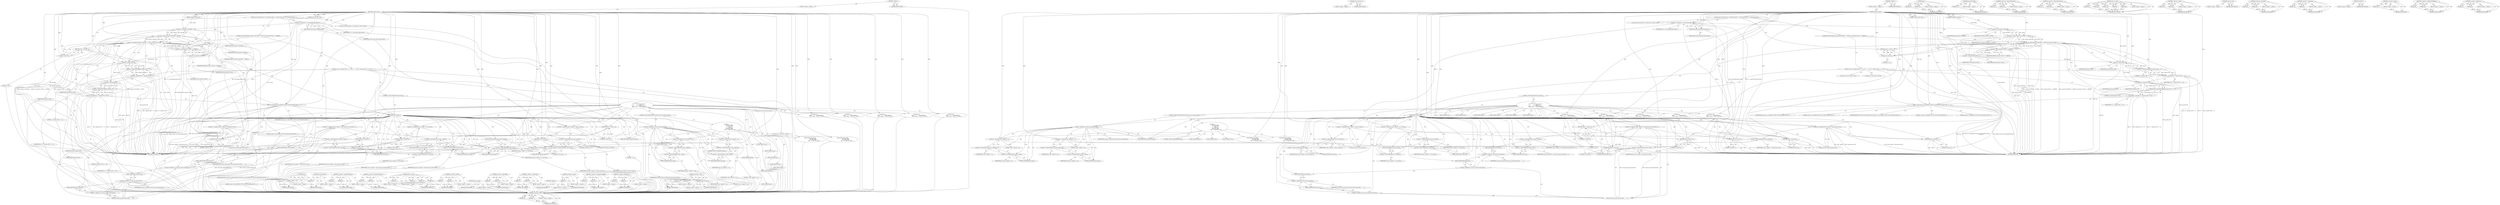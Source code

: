 digraph "&lt;operator&gt;.fieldAccess" {
vulnerable_189 [label=<(METHOD,&lt;operator&gt;.and)>];
vulnerable_190 [label=<(PARAM,p1)>];
vulnerable_191 [label=<(PARAM,p2)>];
vulnerable_192 [label=<(BLOCK,&lt;empty&gt;,&lt;empty&gt;)>];
vulnerable_193 [label=<(METHOD_RETURN,ANY)>];
vulnerable_217 [label=<(METHOD,smp_processor_id)>];
vulnerable_218 [label=<(BLOCK,&lt;empty&gt;,&lt;empty&gt;)>];
vulnerable_219 [label=<(METHOD_RETURN,ANY)>];
vulnerable_6 [label=<(METHOD,&lt;global&gt;)<SUB>1</SUB>>];
vulnerable_7 [label=<(BLOCK,&lt;empty&gt;,&lt;empty&gt;)<SUB>1</SUB>>];
vulnerable_8 [label=<(METHOD,simulate_rdhwr)<SUB>1</SUB>>];
vulnerable_9 [label=<(PARAM,struct pt_regs *regs)<SUB>1</SUB>>];
vulnerable_10 [label=<(PARAM,unsigned int opcode)<SUB>1</SUB>>];
vulnerable_11 [label=<(BLOCK,{
	struct thread_info *ti = task_thread_info(cu...,{
	struct thread_info *ti = task_thread_info(cu...)<SUB>2</SUB>>];
vulnerable_12 [label="<(LOCAL,struct thread_info* ti: thread_info*)<SUB>3</SUB>>"];
vulnerable_13 [label=<(&lt;operator&gt;.assignment,*ti = task_thread_info(current))<SUB>3</SUB>>];
vulnerable_14 [label=<(IDENTIFIER,ti,*ti = task_thread_info(current))<SUB>3</SUB>>];
vulnerable_15 [label=<(task_thread_info,task_thread_info(current))<SUB>3</SUB>>];
vulnerable_16 [label=<(IDENTIFIER,current,task_thread_info(current))<SUB>3</SUB>>];
vulnerable_17 [label=<(CONTROL_STRUCTURE,IF,if ((opcode &amp; OPCODE) == SPEC3 &amp;&amp; (opcode &amp; FUNC) == RDHWR))<SUB>5</SUB>>];
vulnerable_18 [label=<(&lt;operator&gt;.logicalAnd,(opcode &amp; OPCODE) == SPEC3 &amp;&amp; (opcode &amp; FUNC) =...)<SUB>5</SUB>>];
vulnerable_19 [label=<(&lt;operator&gt;.equals,(opcode &amp; OPCODE) == SPEC3)<SUB>5</SUB>>];
vulnerable_20 [label=<(&lt;operator&gt;.and,opcode &amp; OPCODE)<SUB>5</SUB>>];
vulnerable_21 [label=<(IDENTIFIER,opcode,opcode &amp; OPCODE)<SUB>5</SUB>>];
vulnerable_22 [label=<(IDENTIFIER,OPCODE,opcode &amp; OPCODE)<SUB>5</SUB>>];
vulnerable_23 [label=<(IDENTIFIER,SPEC3,(opcode &amp; OPCODE) == SPEC3)<SUB>5</SUB>>];
vulnerable_24 [label=<(&lt;operator&gt;.equals,(opcode &amp; FUNC) == RDHWR)<SUB>5</SUB>>];
vulnerable_25 [label=<(&lt;operator&gt;.and,opcode &amp; FUNC)<SUB>5</SUB>>];
vulnerable_26 [label=<(IDENTIFIER,opcode,opcode &amp; FUNC)<SUB>5</SUB>>];
vulnerable_27 [label=<(IDENTIFIER,FUNC,opcode &amp; FUNC)<SUB>5</SUB>>];
vulnerable_28 [label=<(IDENTIFIER,RDHWR,(opcode &amp; FUNC) == RDHWR)<SUB>5</SUB>>];
vulnerable_29 [label=<(BLOCK,{
 		int rd = (opcode &amp; RD) &gt;&gt; 11;
 		int rt = ...,{
 		int rd = (opcode &amp; RD) &gt;&gt; 11;
 		int rt = ...)<SUB>5</SUB>>];
vulnerable_30 [label="<(LOCAL,int rd: int)<SUB>6</SUB>>"];
vulnerable_31 [label=<(&lt;operator&gt;.assignment,rd = (opcode &amp; RD) &gt;&gt; 11)<SUB>6</SUB>>];
vulnerable_32 [label=<(IDENTIFIER,rd,rd = (opcode &amp; RD) &gt;&gt; 11)<SUB>6</SUB>>];
vulnerable_33 [label=<(&lt;operator&gt;.arithmeticShiftRight,(opcode &amp; RD) &gt;&gt; 11)<SUB>6</SUB>>];
vulnerable_34 [label=<(&lt;operator&gt;.and,opcode &amp; RD)<SUB>6</SUB>>];
vulnerable_35 [label=<(IDENTIFIER,opcode,opcode &amp; RD)<SUB>6</SUB>>];
vulnerable_36 [label=<(IDENTIFIER,RD,opcode &amp; RD)<SUB>6</SUB>>];
vulnerable_37 [label=<(LITERAL,11,(opcode &amp; RD) &gt;&gt; 11)<SUB>6</SUB>>];
vulnerable_38 [label="<(LOCAL,int rt: int)<SUB>7</SUB>>"];
vulnerable_39 [label=<(&lt;operator&gt;.assignment,rt = (opcode &amp; RT) &gt;&gt; 16)<SUB>7</SUB>>];
vulnerable_40 [label=<(IDENTIFIER,rt,rt = (opcode &amp; RT) &gt;&gt; 16)<SUB>7</SUB>>];
vulnerable_41 [label=<(&lt;operator&gt;.arithmeticShiftRight,(opcode &amp; RT) &gt;&gt; 16)<SUB>7</SUB>>];
vulnerable_42 [label=<(&lt;operator&gt;.and,opcode &amp; RT)<SUB>7</SUB>>];
vulnerable_43 [label=<(IDENTIFIER,opcode,opcode &amp; RT)<SUB>7</SUB>>];
vulnerable_44 [label=<(IDENTIFIER,RT,opcode &amp; RT)<SUB>7</SUB>>];
vulnerable_45 [label=<(LITERAL,16,(opcode &amp; RT) &gt;&gt; 16)<SUB>7</SUB>>];
vulnerable_46 [label=<(perf_sw_event,perf_sw_event(PERF_COUNT_SW_EMULATION_FAULTS,
	...)<SUB>8</SUB>>];
vulnerable_47 [label=<(IDENTIFIER,PERF_COUNT_SW_EMULATION_FAULTS,perf_sw_event(PERF_COUNT_SW_EMULATION_FAULTS,
	...)<SUB>8</SUB>>];
vulnerable_48 [label=<(LITERAL,1,perf_sw_event(PERF_COUNT_SW_EMULATION_FAULTS,
	...)<SUB>9</SUB>>];
vulnerable_49 [label=<(LITERAL,0,perf_sw_event(PERF_COUNT_SW_EMULATION_FAULTS,
	...)<SUB>9</SUB>>];
vulnerable_50 [label=<(IDENTIFIER,regs,perf_sw_event(PERF_COUNT_SW_EMULATION_FAULTS,
	...)<SUB>9</SUB>>];
vulnerable_51 [label=<(LITERAL,0,perf_sw_event(PERF_COUNT_SW_EMULATION_FAULTS,
	...)<SUB>9</SUB>>];
vulnerable_52 [label=<(CONTROL_STRUCTURE,SWITCH,switch(rd))<SUB>10</SUB>>];
vulnerable_53 [label=<(IDENTIFIER,rd,switch(rd))<SUB>10</SUB>>];
vulnerable_54 [label="<(BLOCK,{
 		case 0:		/* CPU number */
 			regs-&gt;regs[r...,{
 		case 0:		/* CPU number */
 			regs-&gt;regs[r...)<SUB>10</SUB>>"];
vulnerable_55 [label=<(JUMP_TARGET,case)<SUB>11</SUB>>];
vulnerable_56 [label="<(LITERAL,0,{
 		case 0:		/* CPU number */
 			regs-&gt;regs[r...)<SUB>11</SUB>>"];
vulnerable_57 [label=<(&lt;operator&gt;.assignment,regs-&gt;regs[rt] = smp_processor_id())<SUB>12</SUB>>];
vulnerable_58 [label=<(&lt;operator&gt;.indirectIndexAccess,regs-&gt;regs[rt])<SUB>12</SUB>>];
vulnerable_59 [label=<(&lt;operator&gt;.indirectFieldAccess,regs-&gt;regs)<SUB>12</SUB>>];
vulnerable_60 [label=<(IDENTIFIER,regs,regs-&gt;regs[rt] = smp_processor_id())<SUB>12</SUB>>];
vulnerable_61 [label=<(FIELD_IDENTIFIER,regs,regs)<SUB>12</SUB>>];
vulnerable_62 [label=<(IDENTIFIER,rt,regs-&gt;regs[rt] = smp_processor_id())<SUB>12</SUB>>];
vulnerable_63 [label=<(smp_processor_id,smp_processor_id())<SUB>12</SUB>>];
vulnerable_64 [label=<(RETURN,return 0;,return 0;)<SUB>13</SUB>>];
vulnerable_65 [label=<(LITERAL,0,return 0;)<SUB>13</SUB>>];
vulnerable_66 [label=<(JUMP_TARGET,case)<SUB>14</SUB>>];
vulnerable_67 [label="<(LITERAL,1,{
 		case 0:		/* CPU number */
 			regs-&gt;regs[r...)<SUB>14</SUB>>"];
vulnerable_68 [label=<(&lt;operator&gt;.assignment,regs-&gt;regs[rt] = min(current_cpu_data.dcache.li...)<SUB>15</SUB>>];
vulnerable_69 [label=<(&lt;operator&gt;.indirectIndexAccess,regs-&gt;regs[rt])<SUB>15</SUB>>];
vulnerable_70 [label=<(&lt;operator&gt;.indirectFieldAccess,regs-&gt;regs)<SUB>15</SUB>>];
vulnerable_71 [label=<(IDENTIFIER,regs,regs-&gt;regs[rt] = min(current_cpu_data.dcache.li...)<SUB>15</SUB>>];
vulnerable_72 [label=<(FIELD_IDENTIFIER,regs,regs)<SUB>15</SUB>>];
vulnerable_73 [label=<(IDENTIFIER,rt,regs-&gt;regs[rt] = min(current_cpu_data.dcache.li...)<SUB>15</SUB>>];
vulnerable_74 [label=<(min,min(current_cpu_data.dcache.linesz,
					     c...)<SUB>15</SUB>>];
vulnerable_75 [label=<(&lt;operator&gt;.fieldAccess,current_cpu_data.dcache.linesz)<SUB>15</SUB>>];
vulnerable_76 [label=<(&lt;operator&gt;.fieldAccess,current_cpu_data.dcache)<SUB>15</SUB>>];
vulnerable_77 [label=<(IDENTIFIER,current_cpu_data,min(current_cpu_data.dcache.linesz,
					     c...)<SUB>15</SUB>>];
vulnerable_78 [label=<(FIELD_IDENTIFIER,dcache,dcache)<SUB>15</SUB>>];
vulnerable_79 [label=<(FIELD_IDENTIFIER,linesz,linesz)<SUB>15</SUB>>];
vulnerable_80 [label=<(&lt;operator&gt;.fieldAccess,current_cpu_data.icache.linesz)<SUB>16</SUB>>];
vulnerable_81 [label=<(&lt;operator&gt;.fieldAccess,current_cpu_data.icache)<SUB>16</SUB>>];
vulnerable_82 [label=<(IDENTIFIER,current_cpu_data,min(current_cpu_data.dcache.linesz,
					     c...)<SUB>16</SUB>>];
vulnerable_83 [label=<(FIELD_IDENTIFIER,icache,icache)<SUB>16</SUB>>];
vulnerable_84 [label=<(FIELD_IDENTIFIER,linesz,linesz)<SUB>16</SUB>>];
vulnerable_85 [label=<(RETURN,return 0;,return 0;)<SUB>17</SUB>>];
vulnerable_86 [label=<(LITERAL,0,return 0;)<SUB>17</SUB>>];
vulnerable_87 [label=<(JUMP_TARGET,case)<SUB>18</SUB>>];
vulnerable_88 [label="<(LITERAL,2,{
 		case 0:		/* CPU number */
 			regs-&gt;regs[r...)<SUB>18</SUB>>"];
vulnerable_89 [label=<(&lt;operator&gt;.assignment,regs-&gt;regs[rt] = read_c0_count())<SUB>19</SUB>>];
vulnerable_90 [label=<(&lt;operator&gt;.indirectIndexAccess,regs-&gt;regs[rt])<SUB>19</SUB>>];
vulnerable_91 [label=<(&lt;operator&gt;.indirectFieldAccess,regs-&gt;regs)<SUB>19</SUB>>];
vulnerable_92 [label=<(IDENTIFIER,regs,regs-&gt;regs[rt] = read_c0_count())<SUB>19</SUB>>];
vulnerable_93 [label=<(FIELD_IDENTIFIER,regs,regs)<SUB>19</SUB>>];
vulnerable_94 [label=<(IDENTIFIER,rt,regs-&gt;regs[rt] = read_c0_count())<SUB>19</SUB>>];
vulnerable_95 [label=<(read_c0_count,read_c0_count())<SUB>19</SUB>>];
vulnerable_96 [label=<(RETURN,return 0;,return 0;)<SUB>20</SUB>>];
vulnerable_97 [label=<(LITERAL,0,return 0;)<SUB>20</SUB>>];
vulnerable_98 [label=<(JUMP_TARGET,case)<SUB>21</SUB>>];
vulnerable_99 [label="<(LITERAL,3,{
 		case 0:		/* CPU number */
 			regs-&gt;regs[r...)<SUB>21</SUB>>"];
vulnerable_100 [label=<(CONTROL_STRUCTURE,SWITCH,switch(current_cpu_data.cputype))<SUB>22</SUB>>];
vulnerable_101 [label=<(&lt;operator&gt;.fieldAccess,current_cpu_data.cputype)<SUB>22</SUB>>];
vulnerable_102 [label=<(IDENTIFIER,current_cpu_data,switch(current_cpu_data.cputype))<SUB>22</SUB>>];
vulnerable_103 [label=<(FIELD_IDENTIFIER,cputype,cputype)<SUB>22</SUB>>];
vulnerable_104 [label="<(BLOCK,{
			case CPU_20KC:
			case CPU_25KF:
				regs-...,{
			case CPU_20KC:
			case CPU_25KF:
				regs-...)<SUB>22</SUB>>"];
vulnerable_105 [label=<(JUMP_TARGET,case)<SUB>23</SUB>>];
vulnerable_106 [label="<(IDENTIFIER,CPU_20KC,{
			case CPU_20KC:
			case CPU_25KF:
				regs-...)<SUB>23</SUB>>"];
vulnerable_107 [label=<(JUMP_TARGET,case)<SUB>24</SUB>>];
vulnerable_108 [label="<(IDENTIFIER,CPU_25KF,{
			case CPU_20KC:
			case CPU_25KF:
				regs-...)<SUB>24</SUB>>"];
vulnerable_109 [label=<(&lt;operator&gt;.assignment,regs-&gt;regs[rt] = 1)<SUB>25</SUB>>];
vulnerable_110 [label=<(&lt;operator&gt;.indirectIndexAccess,regs-&gt;regs[rt])<SUB>25</SUB>>];
vulnerable_111 [label=<(&lt;operator&gt;.indirectFieldAccess,regs-&gt;regs)<SUB>25</SUB>>];
vulnerable_112 [label=<(IDENTIFIER,regs,regs-&gt;regs[rt] = 1)<SUB>25</SUB>>];
vulnerable_113 [label=<(FIELD_IDENTIFIER,regs,regs)<SUB>25</SUB>>];
vulnerable_114 [label=<(IDENTIFIER,rt,regs-&gt;regs[rt] = 1)<SUB>25</SUB>>];
vulnerable_115 [label=<(LITERAL,1,regs-&gt;regs[rt] = 1)<SUB>25</SUB>>];
vulnerable_116 [label=<(CONTROL_STRUCTURE,BREAK,break;)<SUB>26</SUB>>];
vulnerable_117 [label=<(JUMP_TARGET,default)<SUB>27</SUB>>];
vulnerable_118 [label=<(&lt;operator&gt;.assignment,regs-&gt;regs[rt] = 2)<SUB>28</SUB>>];
vulnerable_119 [label=<(&lt;operator&gt;.indirectIndexAccess,regs-&gt;regs[rt])<SUB>28</SUB>>];
vulnerable_120 [label=<(&lt;operator&gt;.indirectFieldAccess,regs-&gt;regs)<SUB>28</SUB>>];
vulnerable_121 [label=<(IDENTIFIER,regs,regs-&gt;regs[rt] = 2)<SUB>28</SUB>>];
vulnerable_122 [label=<(FIELD_IDENTIFIER,regs,regs)<SUB>28</SUB>>];
vulnerable_123 [label=<(IDENTIFIER,rt,regs-&gt;regs[rt] = 2)<SUB>28</SUB>>];
vulnerable_124 [label=<(LITERAL,2,regs-&gt;regs[rt] = 2)<SUB>28</SUB>>];
vulnerable_125 [label=<(RETURN,return 0;,return 0;)<SUB>30</SUB>>];
vulnerable_126 [label=<(LITERAL,0,return 0;)<SUB>30</SUB>>];
vulnerable_127 [label=<(JUMP_TARGET,case)<SUB>31</SUB>>];
vulnerable_128 [label="<(LITERAL,29,{
 		case 0:		/* CPU number */
 			regs-&gt;regs[r...)<SUB>31</SUB>>"];
vulnerable_129 [label=<(&lt;operator&gt;.assignment,regs-&gt;regs[rt] = ti-&gt;tp_value)<SUB>32</SUB>>];
vulnerable_130 [label=<(&lt;operator&gt;.indirectIndexAccess,regs-&gt;regs[rt])<SUB>32</SUB>>];
vulnerable_131 [label=<(&lt;operator&gt;.indirectFieldAccess,regs-&gt;regs)<SUB>32</SUB>>];
vulnerable_132 [label=<(IDENTIFIER,regs,regs-&gt;regs[rt] = ti-&gt;tp_value)<SUB>32</SUB>>];
vulnerable_133 [label=<(FIELD_IDENTIFIER,regs,regs)<SUB>32</SUB>>];
vulnerable_134 [label=<(IDENTIFIER,rt,regs-&gt;regs[rt] = ti-&gt;tp_value)<SUB>32</SUB>>];
vulnerable_135 [label=<(&lt;operator&gt;.indirectFieldAccess,ti-&gt;tp_value)<SUB>32</SUB>>];
vulnerable_136 [label=<(IDENTIFIER,ti,regs-&gt;regs[rt] = ti-&gt;tp_value)<SUB>32</SUB>>];
vulnerable_137 [label=<(FIELD_IDENTIFIER,tp_value,tp_value)<SUB>32</SUB>>];
vulnerable_138 [label=<(RETURN,return 0;,return 0;)<SUB>33</SUB>>];
vulnerable_139 [label=<(LITERAL,0,return 0;)<SUB>33</SUB>>];
vulnerable_140 [label=<(JUMP_TARGET,default)<SUB>34</SUB>>];
vulnerable_141 [label=<(RETURN,return -1;,return -1;)<SUB>35</SUB>>];
vulnerable_142 [label=<(&lt;operator&gt;.minus,-1)<SUB>35</SUB>>];
vulnerable_143 [label=<(LITERAL,1,-1)<SUB>35</SUB>>];
vulnerable_144 [label=<(RETURN,return -1;,return -1;)<SUB>40</SUB>>];
vulnerable_145 [label=<(&lt;operator&gt;.minus,-1)<SUB>40</SUB>>];
vulnerable_146 [label=<(LITERAL,1,-1)<SUB>40</SUB>>];
vulnerable_147 [label=<(METHOD_RETURN,int)<SUB>1</SUB>>];
vulnerable_149 [label=<(METHOD_RETURN,ANY)<SUB>1</SUB>>];
vulnerable_220 [label=<(METHOD,min)>];
vulnerable_221 [label=<(PARAM,p1)>];
vulnerable_222 [label=<(PARAM,p2)>];
vulnerable_223 [label=<(BLOCK,&lt;empty&gt;,&lt;empty&gt;)>];
vulnerable_224 [label=<(METHOD_RETURN,ANY)>];
vulnerable_175 [label=<(METHOD,task_thread_info)>];
vulnerable_176 [label=<(PARAM,p1)>];
vulnerable_177 [label=<(BLOCK,&lt;empty&gt;,&lt;empty&gt;)>];
vulnerable_178 [label=<(METHOD_RETURN,ANY)>];
vulnerable_212 [label=<(METHOD,&lt;operator&gt;.indirectFieldAccess)>];
vulnerable_213 [label=<(PARAM,p1)>];
vulnerable_214 [label=<(PARAM,p2)>];
vulnerable_215 [label=<(BLOCK,&lt;empty&gt;,&lt;empty&gt;)>];
vulnerable_216 [label=<(METHOD_RETURN,ANY)>];
vulnerable_207 [label=<(METHOD,&lt;operator&gt;.indirectIndexAccess)>];
vulnerable_208 [label=<(PARAM,p1)>];
vulnerable_209 [label=<(PARAM,p2)>];
vulnerable_210 [label=<(BLOCK,&lt;empty&gt;,&lt;empty&gt;)>];
vulnerable_211 [label=<(METHOD_RETURN,ANY)>];
vulnerable_199 [label=<(METHOD,perf_sw_event)>];
vulnerable_200 [label=<(PARAM,p1)>];
vulnerable_201 [label=<(PARAM,p2)>];
vulnerable_202 [label=<(PARAM,p3)>];
vulnerable_203 [label=<(PARAM,p4)>];
vulnerable_204 [label=<(PARAM,p5)>];
vulnerable_205 [label=<(BLOCK,&lt;empty&gt;,&lt;empty&gt;)>];
vulnerable_206 [label=<(METHOD_RETURN,ANY)>];
vulnerable_184 [label=<(METHOD,&lt;operator&gt;.equals)>];
vulnerable_185 [label=<(PARAM,p1)>];
vulnerable_186 [label=<(PARAM,p2)>];
vulnerable_187 [label=<(BLOCK,&lt;empty&gt;,&lt;empty&gt;)>];
vulnerable_188 [label=<(METHOD_RETURN,ANY)>];
vulnerable_230 [label=<(METHOD,read_c0_count)>];
vulnerable_231 [label=<(BLOCK,&lt;empty&gt;,&lt;empty&gt;)>];
vulnerable_232 [label=<(METHOD_RETURN,ANY)>];
vulnerable_179 [label=<(METHOD,&lt;operator&gt;.logicalAnd)>];
vulnerable_180 [label=<(PARAM,p1)>];
vulnerable_181 [label=<(PARAM,p2)>];
vulnerable_182 [label=<(BLOCK,&lt;empty&gt;,&lt;empty&gt;)>];
vulnerable_183 [label=<(METHOD_RETURN,ANY)>];
vulnerable_170 [label=<(METHOD,&lt;operator&gt;.assignment)>];
vulnerable_171 [label=<(PARAM,p1)>];
vulnerable_172 [label=<(PARAM,p2)>];
vulnerable_173 [label=<(BLOCK,&lt;empty&gt;,&lt;empty&gt;)>];
vulnerable_174 [label=<(METHOD_RETURN,ANY)>];
vulnerable_164 [label=<(METHOD,&lt;global&gt;)<SUB>1</SUB>>];
vulnerable_165 [label=<(BLOCK,&lt;empty&gt;,&lt;empty&gt;)>];
vulnerable_166 [label=<(METHOD_RETURN,ANY)>];
vulnerable_233 [label=<(METHOD,&lt;operator&gt;.minus)>];
vulnerable_234 [label=<(PARAM,p1)>];
vulnerable_235 [label=<(BLOCK,&lt;empty&gt;,&lt;empty&gt;)>];
vulnerable_236 [label=<(METHOD_RETURN,ANY)>];
vulnerable_194 [label=<(METHOD,&lt;operator&gt;.arithmeticShiftRight)>];
vulnerable_195 [label=<(PARAM,p1)>];
vulnerable_196 [label=<(PARAM,p2)>];
vulnerable_197 [label=<(BLOCK,&lt;empty&gt;,&lt;empty&gt;)>];
vulnerable_198 [label=<(METHOD_RETURN,ANY)>];
vulnerable_225 [label=<(METHOD,&lt;operator&gt;.fieldAccess)>];
vulnerable_226 [label=<(PARAM,p1)>];
vulnerable_227 [label=<(PARAM,p2)>];
vulnerable_228 [label=<(BLOCK,&lt;empty&gt;,&lt;empty&gt;)>];
vulnerable_229 [label=<(METHOD_RETURN,ANY)>];
fixed_188 [label=<(METHOD,&lt;operator&gt;.and)>];
fixed_189 [label=<(PARAM,p1)>];
fixed_190 [label=<(PARAM,p2)>];
fixed_191 [label=<(BLOCK,&lt;empty&gt;,&lt;empty&gt;)>];
fixed_192 [label=<(METHOD_RETURN,ANY)>];
fixed_215 [label=<(METHOD,smp_processor_id)>];
fixed_216 [label=<(BLOCK,&lt;empty&gt;,&lt;empty&gt;)>];
fixed_217 [label=<(METHOD_RETURN,ANY)>];
fixed_6 [label=<(METHOD,&lt;global&gt;)<SUB>1</SUB>>];
fixed_7 [label=<(BLOCK,&lt;empty&gt;,&lt;empty&gt;)<SUB>1</SUB>>];
fixed_8 [label=<(METHOD,simulate_rdhwr)<SUB>1</SUB>>];
fixed_9 [label=<(PARAM,struct pt_regs *regs)<SUB>1</SUB>>];
fixed_10 [label=<(PARAM,unsigned int opcode)<SUB>1</SUB>>];
fixed_11 [label=<(BLOCK,{
	struct thread_info *ti = task_thread_info(cu...,{
	struct thread_info *ti = task_thread_info(cu...)<SUB>2</SUB>>];
fixed_12 [label="<(LOCAL,struct thread_info* ti: thread_info*)<SUB>3</SUB>>"];
fixed_13 [label=<(&lt;operator&gt;.assignment,*ti = task_thread_info(current))<SUB>3</SUB>>];
fixed_14 [label=<(IDENTIFIER,ti,*ti = task_thread_info(current))<SUB>3</SUB>>];
fixed_15 [label=<(task_thread_info,task_thread_info(current))<SUB>3</SUB>>];
fixed_16 [label=<(IDENTIFIER,current,task_thread_info(current))<SUB>3</SUB>>];
fixed_17 [label=<(CONTROL_STRUCTURE,IF,if ((opcode &amp; OPCODE) == SPEC3 &amp;&amp; (opcode &amp; FUNC) == RDHWR))<SUB>5</SUB>>];
fixed_18 [label=<(&lt;operator&gt;.logicalAnd,(opcode &amp; OPCODE) == SPEC3 &amp;&amp; (opcode &amp; FUNC) =...)<SUB>5</SUB>>];
fixed_19 [label=<(&lt;operator&gt;.equals,(opcode &amp; OPCODE) == SPEC3)<SUB>5</SUB>>];
fixed_20 [label=<(&lt;operator&gt;.and,opcode &amp; OPCODE)<SUB>5</SUB>>];
fixed_21 [label=<(IDENTIFIER,opcode,opcode &amp; OPCODE)<SUB>5</SUB>>];
fixed_22 [label=<(IDENTIFIER,OPCODE,opcode &amp; OPCODE)<SUB>5</SUB>>];
fixed_23 [label=<(IDENTIFIER,SPEC3,(opcode &amp; OPCODE) == SPEC3)<SUB>5</SUB>>];
fixed_24 [label=<(&lt;operator&gt;.equals,(opcode &amp; FUNC) == RDHWR)<SUB>5</SUB>>];
fixed_25 [label=<(&lt;operator&gt;.and,opcode &amp; FUNC)<SUB>5</SUB>>];
fixed_26 [label=<(IDENTIFIER,opcode,opcode &amp; FUNC)<SUB>5</SUB>>];
fixed_27 [label=<(IDENTIFIER,FUNC,opcode &amp; FUNC)<SUB>5</SUB>>];
fixed_28 [label=<(IDENTIFIER,RDHWR,(opcode &amp; FUNC) == RDHWR)<SUB>5</SUB>>];
fixed_29 [label=<(BLOCK,{
 		int rd = (opcode &amp; RD) &gt;&gt; 11;
 		int rt = ...,{
 		int rd = (opcode &amp; RD) &gt;&gt; 11;
 		int rt = ...)<SUB>5</SUB>>];
fixed_30 [label="<(LOCAL,int rd: int)<SUB>6</SUB>>"];
fixed_31 [label=<(&lt;operator&gt;.assignment,rd = (opcode &amp; RD) &gt;&gt; 11)<SUB>6</SUB>>];
fixed_32 [label=<(IDENTIFIER,rd,rd = (opcode &amp; RD) &gt;&gt; 11)<SUB>6</SUB>>];
fixed_33 [label=<(&lt;operator&gt;.arithmeticShiftRight,(opcode &amp; RD) &gt;&gt; 11)<SUB>6</SUB>>];
fixed_34 [label=<(&lt;operator&gt;.and,opcode &amp; RD)<SUB>6</SUB>>];
fixed_35 [label=<(IDENTIFIER,opcode,opcode &amp; RD)<SUB>6</SUB>>];
fixed_36 [label=<(IDENTIFIER,RD,opcode &amp; RD)<SUB>6</SUB>>];
fixed_37 [label=<(LITERAL,11,(opcode &amp; RD) &gt;&gt; 11)<SUB>6</SUB>>];
fixed_38 [label="<(LOCAL,int rt: int)<SUB>7</SUB>>"];
fixed_39 [label=<(&lt;operator&gt;.assignment,rt = (opcode &amp; RT) &gt;&gt; 16)<SUB>7</SUB>>];
fixed_40 [label=<(IDENTIFIER,rt,rt = (opcode &amp; RT) &gt;&gt; 16)<SUB>7</SUB>>];
fixed_41 [label=<(&lt;operator&gt;.arithmeticShiftRight,(opcode &amp; RT) &gt;&gt; 16)<SUB>7</SUB>>];
fixed_42 [label=<(&lt;operator&gt;.and,opcode &amp; RT)<SUB>7</SUB>>];
fixed_43 [label=<(IDENTIFIER,opcode,opcode &amp; RT)<SUB>7</SUB>>];
fixed_44 [label=<(IDENTIFIER,RT,opcode &amp; RT)<SUB>7</SUB>>];
fixed_45 [label=<(LITERAL,16,(opcode &amp; RT) &gt;&gt; 16)<SUB>7</SUB>>];
fixed_46 [label=<(perf_sw_event,perf_sw_event(PERF_COUNT_SW_EMULATION_FAULTS,
	...)<SUB>8</SUB>>];
fixed_47 [label=<(IDENTIFIER,PERF_COUNT_SW_EMULATION_FAULTS,perf_sw_event(PERF_COUNT_SW_EMULATION_FAULTS,
	...)<SUB>8</SUB>>];
fixed_48 [label=<(LITERAL,1,perf_sw_event(PERF_COUNT_SW_EMULATION_FAULTS,
	...)<SUB>9</SUB>>];
fixed_49 [label=<(IDENTIFIER,regs,perf_sw_event(PERF_COUNT_SW_EMULATION_FAULTS,
	...)<SUB>9</SUB>>];
fixed_50 [label=<(LITERAL,0,perf_sw_event(PERF_COUNT_SW_EMULATION_FAULTS,
	...)<SUB>9</SUB>>];
fixed_51 [label=<(CONTROL_STRUCTURE,SWITCH,switch(rd))<SUB>10</SUB>>];
fixed_52 [label=<(IDENTIFIER,rd,switch(rd))<SUB>10</SUB>>];
fixed_53 [label="<(BLOCK,{
 		case 0:		/* CPU number */
 			regs-&gt;regs[r...,{
 		case 0:		/* CPU number */
 			regs-&gt;regs[r...)<SUB>10</SUB>>"];
fixed_54 [label=<(JUMP_TARGET,case)<SUB>11</SUB>>];
fixed_55 [label="<(LITERAL,0,{
 		case 0:		/* CPU number */
 			regs-&gt;regs[r...)<SUB>11</SUB>>"];
fixed_56 [label=<(&lt;operator&gt;.assignment,regs-&gt;regs[rt] = smp_processor_id())<SUB>12</SUB>>];
fixed_57 [label=<(&lt;operator&gt;.indirectIndexAccess,regs-&gt;regs[rt])<SUB>12</SUB>>];
fixed_58 [label=<(&lt;operator&gt;.indirectFieldAccess,regs-&gt;regs)<SUB>12</SUB>>];
fixed_59 [label=<(IDENTIFIER,regs,regs-&gt;regs[rt] = smp_processor_id())<SUB>12</SUB>>];
fixed_60 [label=<(FIELD_IDENTIFIER,regs,regs)<SUB>12</SUB>>];
fixed_61 [label=<(IDENTIFIER,rt,regs-&gt;regs[rt] = smp_processor_id())<SUB>12</SUB>>];
fixed_62 [label=<(smp_processor_id,smp_processor_id())<SUB>12</SUB>>];
fixed_63 [label=<(RETURN,return 0;,return 0;)<SUB>13</SUB>>];
fixed_64 [label=<(LITERAL,0,return 0;)<SUB>13</SUB>>];
fixed_65 [label=<(JUMP_TARGET,case)<SUB>14</SUB>>];
fixed_66 [label="<(LITERAL,1,{
 		case 0:		/* CPU number */
 			regs-&gt;regs[r...)<SUB>14</SUB>>"];
fixed_67 [label=<(&lt;operator&gt;.assignment,regs-&gt;regs[rt] = min(current_cpu_data.dcache.li...)<SUB>15</SUB>>];
fixed_68 [label=<(&lt;operator&gt;.indirectIndexAccess,regs-&gt;regs[rt])<SUB>15</SUB>>];
fixed_69 [label=<(&lt;operator&gt;.indirectFieldAccess,regs-&gt;regs)<SUB>15</SUB>>];
fixed_70 [label=<(IDENTIFIER,regs,regs-&gt;regs[rt] = min(current_cpu_data.dcache.li...)<SUB>15</SUB>>];
fixed_71 [label=<(FIELD_IDENTIFIER,regs,regs)<SUB>15</SUB>>];
fixed_72 [label=<(IDENTIFIER,rt,regs-&gt;regs[rt] = min(current_cpu_data.dcache.li...)<SUB>15</SUB>>];
fixed_73 [label=<(min,min(current_cpu_data.dcache.linesz,
					     c...)<SUB>15</SUB>>];
fixed_74 [label=<(&lt;operator&gt;.fieldAccess,current_cpu_data.dcache.linesz)<SUB>15</SUB>>];
fixed_75 [label=<(&lt;operator&gt;.fieldAccess,current_cpu_data.dcache)<SUB>15</SUB>>];
fixed_76 [label=<(IDENTIFIER,current_cpu_data,min(current_cpu_data.dcache.linesz,
					     c...)<SUB>15</SUB>>];
fixed_77 [label=<(FIELD_IDENTIFIER,dcache,dcache)<SUB>15</SUB>>];
fixed_78 [label=<(FIELD_IDENTIFIER,linesz,linesz)<SUB>15</SUB>>];
fixed_79 [label=<(&lt;operator&gt;.fieldAccess,current_cpu_data.icache.linesz)<SUB>16</SUB>>];
fixed_80 [label=<(&lt;operator&gt;.fieldAccess,current_cpu_data.icache)<SUB>16</SUB>>];
fixed_81 [label=<(IDENTIFIER,current_cpu_data,min(current_cpu_data.dcache.linesz,
					     c...)<SUB>16</SUB>>];
fixed_82 [label=<(FIELD_IDENTIFIER,icache,icache)<SUB>16</SUB>>];
fixed_83 [label=<(FIELD_IDENTIFIER,linesz,linesz)<SUB>16</SUB>>];
fixed_84 [label=<(RETURN,return 0;,return 0;)<SUB>17</SUB>>];
fixed_85 [label=<(LITERAL,0,return 0;)<SUB>17</SUB>>];
fixed_86 [label=<(JUMP_TARGET,case)<SUB>18</SUB>>];
fixed_87 [label="<(LITERAL,2,{
 		case 0:		/* CPU number */
 			regs-&gt;regs[r...)<SUB>18</SUB>>"];
fixed_88 [label=<(&lt;operator&gt;.assignment,regs-&gt;regs[rt] = read_c0_count())<SUB>19</SUB>>];
fixed_89 [label=<(&lt;operator&gt;.indirectIndexAccess,regs-&gt;regs[rt])<SUB>19</SUB>>];
fixed_90 [label=<(&lt;operator&gt;.indirectFieldAccess,regs-&gt;regs)<SUB>19</SUB>>];
fixed_91 [label=<(IDENTIFIER,regs,regs-&gt;regs[rt] = read_c0_count())<SUB>19</SUB>>];
fixed_92 [label=<(FIELD_IDENTIFIER,regs,regs)<SUB>19</SUB>>];
fixed_93 [label=<(IDENTIFIER,rt,regs-&gt;regs[rt] = read_c0_count())<SUB>19</SUB>>];
fixed_94 [label=<(read_c0_count,read_c0_count())<SUB>19</SUB>>];
fixed_95 [label=<(RETURN,return 0;,return 0;)<SUB>20</SUB>>];
fixed_96 [label=<(LITERAL,0,return 0;)<SUB>20</SUB>>];
fixed_97 [label=<(JUMP_TARGET,case)<SUB>21</SUB>>];
fixed_98 [label="<(LITERAL,3,{
 		case 0:		/* CPU number */
 			regs-&gt;regs[r...)<SUB>21</SUB>>"];
fixed_99 [label=<(CONTROL_STRUCTURE,SWITCH,switch(current_cpu_data.cputype))<SUB>22</SUB>>];
fixed_100 [label=<(&lt;operator&gt;.fieldAccess,current_cpu_data.cputype)<SUB>22</SUB>>];
fixed_101 [label=<(IDENTIFIER,current_cpu_data,switch(current_cpu_data.cputype))<SUB>22</SUB>>];
fixed_102 [label=<(FIELD_IDENTIFIER,cputype,cputype)<SUB>22</SUB>>];
fixed_103 [label="<(BLOCK,{
			case CPU_20KC:
			case CPU_25KF:
				regs-...,{
			case CPU_20KC:
			case CPU_25KF:
				regs-...)<SUB>22</SUB>>"];
fixed_104 [label=<(JUMP_TARGET,case)<SUB>23</SUB>>];
fixed_105 [label="<(IDENTIFIER,CPU_20KC,{
			case CPU_20KC:
			case CPU_25KF:
				regs-...)<SUB>23</SUB>>"];
fixed_106 [label=<(JUMP_TARGET,case)<SUB>24</SUB>>];
fixed_107 [label="<(IDENTIFIER,CPU_25KF,{
			case CPU_20KC:
			case CPU_25KF:
				regs-...)<SUB>24</SUB>>"];
fixed_108 [label=<(&lt;operator&gt;.assignment,regs-&gt;regs[rt] = 1)<SUB>25</SUB>>];
fixed_109 [label=<(&lt;operator&gt;.indirectIndexAccess,regs-&gt;regs[rt])<SUB>25</SUB>>];
fixed_110 [label=<(&lt;operator&gt;.indirectFieldAccess,regs-&gt;regs)<SUB>25</SUB>>];
fixed_111 [label=<(IDENTIFIER,regs,regs-&gt;regs[rt] = 1)<SUB>25</SUB>>];
fixed_112 [label=<(FIELD_IDENTIFIER,regs,regs)<SUB>25</SUB>>];
fixed_113 [label=<(IDENTIFIER,rt,regs-&gt;regs[rt] = 1)<SUB>25</SUB>>];
fixed_114 [label=<(LITERAL,1,regs-&gt;regs[rt] = 1)<SUB>25</SUB>>];
fixed_115 [label=<(CONTROL_STRUCTURE,BREAK,break;)<SUB>26</SUB>>];
fixed_116 [label=<(JUMP_TARGET,default)<SUB>27</SUB>>];
fixed_117 [label=<(&lt;operator&gt;.assignment,regs-&gt;regs[rt] = 2)<SUB>28</SUB>>];
fixed_118 [label=<(&lt;operator&gt;.indirectIndexAccess,regs-&gt;regs[rt])<SUB>28</SUB>>];
fixed_119 [label=<(&lt;operator&gt;.indirectFieldAccess,regs-&gt;regs)<SUB>28</SUB>>];
fixed_120 [label=<(IDENTIFIER,regs,regs-&gt;regs[rt] = 2)<SUB>28</SUB>>];
fixed_121 [label=<(FIELD_IDENTIFIER,regs,regs)<SUB>28</SUB>>];
fixed_122 [label=<(IDENTIFIER,rt,regs-&gt;regs[rt] = 2)<SUB>28</SUB>>];
fixed_123 [label=<(LITERAL,2,regs-&gt;regs[rt] = 2)<SUB>28</SUB>>];
fixed_124 [label=<(RETURN,return 0;,return 0;)<SUB>30</SUB>>];
fixed_125 [label=<(LITERAL,0,return 0;)<SUB>30</SUB>>];
fixed_126 [label=<(JUMP_TARGET,case)<SUB>31</SUB>>];
fixed_127 [label="<(LITERAL,29,{
 		case 0:		/* CPU number */
 			regs-&gt;regs[r...)<SUB>31</SUB>>"];
fixed_128 [label=<(&lt;operator&gt;.assignment,regs-&gt;regs[rt] = ti-&gt;tp_value)<SUB>32</SUB>>];
fixed_129 [label=<(&lt;operator&gt;.indirectIndexAccess,regs-&gt;regs[rt])<SUB>32</SUB>>];
fixed_130 [label=<(&lt;operator&gt;.indirectFieldAccess,regs-&gt;regs)<SUB>32</SUB>>];
fixed_131 [label=<(IDENTIFIER,regs,regs-&gt;regs[rt] = ti-&gt;tp_value)<SUB>32</SUB>>];
fixed_132 [label=<(FIELD_IDENTIFIER,regs,regs)<SUB>32</SUB>>];
fixed_133 [label=<(IDENTIFIER,rt,regs-&gt;regs[rt] = ti-&gt;tp_value)<SUB>32</SUB>>];
fixed_134 [label=<(&lt;operator&gt;.indirectFieldAccess,ti-&gt;tp_value)<SUB>32</SUB>>];
fixed_135 [label=<(IDENTIFIER,ti,regs-&gt;regs[rt] = ti-&gt;tp_value)<SUB>32</SUB>>];
fixed_136 [label=<(FIELD_IDENTIFIER,tp_value,tp_value)<SUB>32</SUB>>];
fixed_137 [label=<(RETURN,return 0;,return 0;)<SUB>33</SUB>>];
fixed_138 [label=<(LITERAL,0,return 0;)<SUB>33</SUB>>];
fixed_139 [label=<(JUMP_TARGET,default)<SUB>34</SUB>>];
fixed_140 [label=<(RETURN,return -1;,return -1;)<SUB>35</SUB>>];
fixed_141 [label=<(&lt;operator&gt;.minus,-1)<SUB>35</SUB>>];
fixed_142 [label=<(LITERAL,1,-1)<SUB>35</SUB>>];
fixed_143 [label=<(RETURN,return -1;,return -1;)<SUB>40</SUB>>];
fixed_144 [label=<(&lt;operator&gt;.minus,-1)<SUB>40</SUB>>];
fixed_145 [label=<(LITERAL,1,-1)<SUB>40</SUB>>];
fixed_146 [label=<(METHOD_RETURN,int)<SUB>1</SUB>>];
fixed_148 [label=<(METHOD_RETURN,ANY)<SUB>1</SUB>>];
fixed_218 [label=<(METHOD,min)>];
fixed_219 [label=<(PARAM,p1)>];
fixed_220 [label=<(PARAM,p2)>];
fixed_221 [label=<(BLOCK,&lt;empty&gt;,&lt;empty&gt;)>];
fixed_222 [label=<(METHOD_RETURN,ANY)>];
fixed_174 [label=<(METHOD,task_thread_info)>];
fixed_175 [label=<(PARAM,p1)>];
fixed_176 [label=<(BLOCK,&lt;empty&gt;,&lt;empty&gt;)>];
fixed_177 [label=<(METHOD_RETURN,ANY)>];
fixed_210 [label=<(METHOD,&lt;operator&gt;.indirectFieldAccess)>];
fixed_211 [label=<(PARAM,p1)>];
fixed_212 [label=<(PARAM,p2)>];
fixed_213 [label=<(BLOCK,&lt;empty&gt;,&lt;empty&gt;)>];
fixed_214 [label=<(METHOD_RETURN,ANY)>];
fixed_205 [label=<(METHOD,&lt;operator&gt;.indirectIndexAccess)>];
fixed_206 [label=<(PARAM,p1)>];
fixed_207 [label=<(PARAM,p2)>];
fixed_208 [label=<(BLOCK,&lt;empty&gt;,&lt;empty&gt;)>];
fixed_209 [label=<(METHOD_RETURN,ANY)>];
fixed_198 [label=<(METHOD,perf_sw_event)>];
fixed_199 [label=<(PARAM,p1)>];
fixed_200 [label=<(PARAM,p2)>];
fixed_201 [label=<(PARAM,p3)>];
fixed_202 [label=<(PARAM,p4)>];
fixed_203 [label=<(BLOCK,&lt;empty&gt;,&lt;empty&gt;)>];
fixed_204 [label=<(METHOD_RETURN,ANY)>];
fixed_183 [label=<(METHOD,&lt;operator&gt;.equals)>];
fixed_184 [label=<(PARAM,p1)>];
fixed_185 [label=<(PARAM,p2)>];
fixed_186 [label=<(BLOCK,&lt;empty&gt;,&lt;empty&gt;)>];
fixed_187 [label=<(METHOD_RETURN,ANY)>];
fixed_228 [label=<(METHOD,read_c0_count)>];
fixed_229 [label=<(BLOCK,&lt;empty&gt;,&lt;empty&gt;)>];
fixed_230 [label=<(METHOD_RETURN,ANY)>];
fixed_178 [label=<(METHOD,&lt;operator&gt;.logicalAnd)>];
fixed_179 [label=<(PARAM,p1)>];
fixed_180 [label=<(PARAM,p2)>];
fixed_181 [label=<(BLOCK,&lt;empty&gt;,&lt;empty&gt;)>];
fixed_182 [label=<(METHOD_RETURN,ANY)>];
fixed_169 [label=<(METHOD,&lt;operator&gt;.assignment)>];
fixed_170 [label=<(PARAM,p1)>];
fixed_171 [label=<(PARAM,p2)>];
fixed_172 [label=<(BLOCK,&lt;empty&gt;,&lt;empty&gt;)>];
fixed_173 [label=<(METHOD_RETURN,ANY)>];
fixed_163 [label=<(METHOD,&lt;global&gt;)<SUB>1</SUB>>];
fixed_164 [label=<(BLOCK,&lt;empty&gt;,&lt;empty&gt;)>];
fixed_165 [label=<(METHOD_RETURN,ANY)>];
fixed_231 [label=<(METHOD,&lt;operator&gt;.minus)>];
fixed_232 [label=<(PARAM,p1)>];
fixed_233 [label=<(BLOCK,&lt;empty&gt;,&lt;empty&gt;)>];
fixed_234 [label=<(METHOD_RETURN,ANY)>];
fixed_193 [label=<(METHOD,&lt;operator&gt;.arithmeticShiftRight)>];
fixed_194 [label=<(PARAM,p1)>];
fixed_195 [label=<(PARAM,p2)>];
fixed_196 [label=<(BLOCK,&lt;empty&gt;,&lt;empty&gt;)>];
fixed_197 [label=<(METHOD_RETURN,ANY)>];
fixed_223 [label=<(METHOD,&lt;operator&gt;.fieldAccess)>];
fixed_224 [label=<(PARAM,p1)>];
fixed_225 [label=<(PARAM,p2)>];
fixed_226 [label=<(BLOCK,&lt;empty&gt;,&lt;empty&gt;)>];
fixed_227 [label=<(METHOD_RETURN,ANY)>];
vulnerable_189 -> vulnerable_190  [key=0, label="AST: "];
vulnerable_189 -> vulnerable_190  [key=1, label="DDG: "];
vulnerable_189 -> vulnerable_192  [key=0, label="AST: "];
vulnerable_189 -> vulnerable_191  [key=0, label="AST: "];
vulnerable_189 -> vulnerable_191  [key=1, label="DDG: "];
vulnerable_189 -> vulnerable_193  [key=0, label="AST: "];
vulnerable_189 -> vulnerable_193  [key=1, label="CFG: "];
vulnerable_190 -> vulnerable_193  [key=0, label="DDG: p1"];
vulnerable_191 -> vulnerable_193  [key=0, label="DDG: p2"];
vulnerable_217 -> vulnerable_218  [key=0, label="AST: "];
vulnerable_217 -> vulnerable_219  [key=0, label="AST: "];
vulnerable_217 -> vulnerable_219  [key=1, label="CFG: "];
vulnerable_6 -> vulnerable_7  [key=0, label="AST: "];
vulnerable_6 -> vulnerable_149  [key=0, label="AST: "];
vulnerable_6 -> vulnerable_149  [key=1, label="CFG: "];
vulnerable_7 -> vulnerable_8  [key=0, label="AST: "];
vulnerable_8 -> vulnerable_9  [key=0, label="AST: "];
vulnerable_8 -> vulnerable_9  [key=1, label="DDG: "];
vulnerable_8 -> vulnerable_10  [key=0, label="AST: "];
vulnerable_8 -> vulnerable_10  [key=1, label="DDG: "];
vulnerable_8 -> vulnerable_11  [key=0, label="AST: "];
vulnerable_8 -> vulnerable_147  [key=0, label="AST: "];
vulnerable_8 -> vulnerable_15  [key=0, label="CFG: "];
vulnerable_8 -> vulnerable_15  [key=1, label="DDG: "];
vulnerable_8 -> vulnerable_145  [key=0, label="DDG: "];
vulnerable_8 -> vulnerable_19  [key=0, label="DDG: "];
vulnerable_8 -> vulnerable_24  [key=0, label="DDG: "];
vulnerable_8 -> vulnerable_46  [key=0, label="DDG: "];
vulnerable_8 -> vulnerable_53  [key=0, label="DDG: "];
vulnerable_8 -> vulnerable_20  [key=0, label="DDG: "];
vulnerable_8 -> vulnerable_25  [key=0, label="DDG: "];
vulnerable_8 -> vulnerable_33  [key=0, label="DDG: "];
vulnerable_8 -> vulnerable_41  [key=0, label="DDG: "];
vulnerable_8 -> vulnerable_56  [key=0, label="DDG: "];
vulnerable_8 -> vulnerable_57  [key=0, label="DDG: "];
vulnerable_8 -> vulnerable_64  [key=0, label="DDG: "];
vulnerable_8 -> vulnerable_67  [key=0, label="DDG: "];
vulnerable_8 -> vulnerable_85  [key=0, label="DDG: "];
vulnerable_8 -> vulnerable_88  [key=0, label="DDG: "];
vulnerable_8 -> vulnerable_89  [key=0, label="DDG: "];
vulnerable_8 -> vulnerable_96  [key=0, label="DDG: "];
vulnerable_8 -> vulnerable_99  [key=0, label="DDG: "];
vulnerable_8 -> vulnerable_125  [key=0, label="DDG: "];
vulnerable_8 -> vulnerable_128  [key=0, label="DDG: "];
vulnerable_8 -> vulnerable_138  [key=0, label="DDG: "];
vulnerable_8 -> vulnerable_34  [key=0, label="DDG: "];
vulnerable_8 -> vulnerable_42  [key=0, label="DDG: "];
vulnerable_8 -> vulnerable_65  [key=0, label="DDG: "];
vulnerable_8 -> vulnerable_86  [key=0, label="DDG: "];
vulnerable_8 -> vulnerable_97  [key=0, label="DDG: "];
vulnerable_8 -> vulnerable_126  [key=0, label="DDG: "];
vulnerable_8 -> vulnerable_139  [key=0, label="DDG: "];
vulnerable_8 -> vulnerable_106  [key=0, label="DDG: "];
vulnerable_8 -> vulnerable_108  [key=0, label="DDG: "];
vulnerable_8 -> vulnerable_109  [key=0, label="DDG: "];
vulnerable_8 -> vulnerable_118  [key=0, label="DDG: "];
vulnerable_8 -> vulnerable_142  [key=0, label="DDG: "];
vulnerable_9 -> vulnerable_46  [key=0, label="DDG: regs"];
vulnerable_10 -> vulnerable_20  [key=0, label="DDG: opcode"];
vulnerable_11 -> vulnerable_12  [key=0, label="AST: "];
vulnerable_11 -> vulnerable_13  [key=0, label="AST: "];
vulnerable_11 -> vulnerable_17  [key=0, label="AST: "];
vulnerable_11 -> vulnerable_144  [key=0, label="AST: "];
vulnerable_13 -> vulnerable_14  [key=0, label="AST: "];
vulnerable_13 -> vulnerable_15  [key=0, label="AST: "];
vulnerable_13 -> vulnerable_20  [key=0, label="CFG: "];
vulnerable_13 -> vulnerable_147  [key=0, label="DDG: ti"];
vulnerable_13 -> vulnerable_147  [key=1, label="DDG: task_thread_info(current)"];
vulnerable_13 -> vulnerable_147  [key=2, label="DDG: *ti = task_thread_info(current)"];
vulnerable_13 -> vulnerable_129  [key=0, label="DDG: ti"];
vulnerable_15 -> vulnerable_16  [key=0, label="AST: "];
vulnerable_15 -> vulnerable_13  [key=0, label="CFG: "];
vulnerable_15 -> vulnerable_13  [key=1, label="DDG: current"];
vulnerable_15 -> vulnerable_147  [key=0, label="DDG: current"];
vulnerable_17 -> vulnerable_18  [key=0, label="AST: "];
vulnerable_17 -> vulnerable_29  [key=0, label="AST: "];
vulnerable_18 -> vulnerable_19  [key=0, label="AST: "];
vulnerable_18 -> vulnerable_24  [key=0, label="AST: "];
vulnerable_18 -> vulnerable_34  [key=0, label="CFG: "];
vulnerable_18 -> vulnerable_34  [key=1, label="CDG: "];
vulnerable_18 -> vulnerable_145  [key=0, label="CFG: "];
vulnerable_18 -> vulnerable_145  [key=1, label="CDG: "];
vulnerable_18 -> vulnerable_147  [key=0, label="DDG: (opcode &amp; OPCODE) == SPEC3"];
vulnerable_18 -> vulnerable_147  [key=1, label="DDG: (opcode &amp; FUNC) == RDHWR"];
vulnerable_18 -> vulnerable_147  [key=2, label="DDG: (opcode &amp; OPCODE) == SPEC3 &amp;&amp; (opcode &amp; FUNC) == RDHWR"];
vulnerable_18 -> vulnerable_42  [key=0, label="CDG: "];
vulnerable_18 -> vulnerable_144  [key=0, label="CDG: "];
vulnerable_18 -> vulnerable_33  [key=0, label="CDG: "];
vulnerable_18 -> vulnerable_46  [key=0, label="CDG: "];
vulnerable_18 -> vulnerable_53  [key=0, label="CDG: "];
vulnerable_18 -> vulnerable_41  [key=0, label="CDG: "];
vulnerable_18 -> vulnerable_39  [key=0, label="CDG: "];
vulnerable_18 -> vulnerable_31  [key=0, label="CDG: "];
vulnerable_19 -> vulnerable_20  [key=0, label="AST: "];
vulnerable_19 -> vulnerable_23  [key=0, label="AST: "];
vulnerable_19 -> vulnerable_18  [key=0, label="CFG: "];
vulnerable_19 -> vulnerable_18  [key=1, label="DDG: opcode &amp; OPCODE"];
vulnerable_19 -> vulnerable_18  [key=2, label="DDG: SPEC3"];
vulnerable_19 -> vulnerable_25  [key=0, label="CFG: "];
vulnerable_19 -> vulnerable_25  [key=1, label="CDG: "];
vulnerable_19 -> vulnerable_147  [key=0, label="DDG: opcode &amp; OPCODE"];
vulnerable_19 -> vulnerable_147  [key=1, label="DDG: SPEC3"];
vulnerable_19 -> vulnerable_24  [key=0, label="CDG: "];
vulnerable_20 -> vulnerable_21  [key=0, label="AST: "];
vulnerable_20 -> vulnerable_22  [key=0, label="AST: "];
vulnerable_20 -> vulnerable_19  [key=0, label="CFG: "];
vulnerable_20 -> vulnerable_19  [key=1, label="DDG: opcode"];
vulnerable_20 -> vulnerable_19  [key=2, label="DDG: OPCODE"];
vulnerable_20 -> vulnerable_147  [key=0, label="DDG: OPCODE"];
vulnerable_20 -> vulnerable_25  [key=0, label="DDG: opcode"];
vulnerable_20 -> vulnerable_34  [key=0, label="DDG: opcode"];
vulnerable_24 -> vulnerable_25  [key=0, label="AST: "];
vulnerable_24 -> vulnerable_28  [key=0, label="AST: "];
vulnerable_24 -> vulnerable_18  [key=0, label="CFG: "];
vulnerable_24 -> vulnerable_18  [key=1, label="DDG: opcode &amp; FUNC"];
vulnerable_24 -> vulnerable_18  [key=2, label="DDG: RDHWR"];
vulnerable_24 -> vulnerable_147  [key=0, label="DDG: opcode &amp; FUNC"];
vulnerable_24 -> vulnerable_147  [key=1, label="DDG: RDHWR"];
vulnerable_25 -> vulnerable_26  [key=0, label="AST: "];
vulnerable_25 -> vulnerable_27  [key=0, label="AST: "];
vulnerable_25 -> vulnerable_24  [key=0, label="CFG: "];
vulnerable_25 -> vulnerable_24  [key=1, label="DDG: opcode"];
vulnerable_25 -> vulnerable_24  [key=2, label="DDG: FUNC"];
vulnerable_25 -> vulnerable_147  [key=0, label="DDG: FUNC"];
vulnerable_25 -> vulnerable_34  [key=0, label="DDG: opcode"];
vulnerable_29 -> vulnerable_30  [key=0, label="AST: "];
vulnerable_29 -> vulnerable_31  [key=0, label="AST: "];
vulnerable_29 -> vulnerable_38  [key=0, label="AST: "];
vulnerable_29 -> vulnerable_39  [key=0, label="AST: "];
vulnerable_29 -> vulnerable_46  [key=0, label="AST: "];
vulnerable_29 -> vulnerable_52  [key=0, label="AST: "];
vulnerable_31 -> vulnerable_32  [key=0, label="AST: "];
vulnerable_31 -> vulnerable_33  [key=0, label="AST: "];
vulnerable_31 -> vulnerable_42  [key=0, label="CFG: "];
vulnerable_31 -> vulnerable_147  [key=0, label="DDG: rd"];
vulnerable_31 -> vulnerable_147  [key=1, label="DDG: (opcode &amp; RD) &gt;&gt; 11"];
vulnerable_31 -> vulnerable_147  [key=2, label="DDG: rd = (opcode &amp; RD) &gt;&gt; 11"];
vulnerable_33 -> vulnerable_34  [key=0, label="AST: "];
vulnerable_33 -> vulnerable_37  [key=0, label="AST: "];
vulnerable_33 -> vulnerable_31  [key=0, label="CFG: "];
vulnerable_33 -> vulnerable_31  [key=1, label="DDG: opcode &amp; RD"];
vulnerable_33 -> vulnerable_31  [key=2, label="DDG: 11"];
vulnerable_33 -> vulnerable_147  [key=0, label="DDG: opcode &amp; RD"];
vulnerable_34 -> vulnerable_35  [key=0, label="AST: "];
vulnerable_34 -> vulnerable_36  [key=0, label="AST: "];
vulnerable_34 -> vulnerable_33  [key=0, label="CFG: "];
vulnerable_34 -> vulnerable_33  [key=1, label="DDG: opcode"];
vulnerable_34 -> vulnerable_33  [key=2, label="DDG: RD"];
vulnerable_34 -> vulnerable_147  [key=0, label="DDG: RD"];
vulnerable_34 -> vulnerable_42  [key=0, label="DDG: opcode"];
vulnerable_39 -> vulnerable_40  [key=0, label="AST: "];
vulnerable_39 -> vulnerable_41  [key=0, label="AST: "];
vulnerable_39 -> vulnerable_46  [key=0, label="CFG: "];
vulnerable_39 -> vulnerable_147  [key=0, label="DDG: rt"];
vulnerable_39 -> vulnerable_147  [key=1, label="DDG: (opcode &amp; RT) &gt;&gt; 16"];
vulnerable_39 -> vulnerable_147  [key=2, label="DDG: rt = (opcode &amp; RT) &gt;&gt; 16"];
vulnerable_41 -> vulnerable_42  [key=0, label="AST: "];
vulnerable_41 -> vulnerable_45  [key=0, label="AST: "];
vulnerable_41 -> vulnerable_39  [key=0, label="CFG: "];
vulnerable_41 -> vulnerable_39  [key=1, label="DDG: opcode &amp; RT"];
vulnerable_41 -> vulnerable_39  [key=2, label="DDG: 16"];
vulnerable_41 -> vulnerable_147  [key=0, label="DDG: opcode &amp; RT"];
vulnerable_42 -> vulnerable_43  [key=0, label="AST: "];
vulnerable_42 -> vulnerable_44  [key=0, label="AST: "];
vulnerable_42 -> vulnerable_41  [key=0, label="CFG: "];
vulnerable_42 -> vulnerable_41  [key=1, label="DDG: opcode"];
vulnerable_42 -> vulnerable_41  [key=2, label="DDG: RT"];
vulnerable_42 -> vulnerable_147  [key=0, label="DDG: opcode"];
vulnerable_42 -> vulnerable_147  [key=1, label="DDG: RT"];
vulnerable_46 -> vulnerable_47  [key=0, label="AST: "];
vulnerable_46 -> vulnerable_48  [key=0, label="AST: "];
vulnerable_46 -> vulnerable_49  [key=0, label="AST: "];
vulnerable_46 -> vulnerable_50  [key=0, label="AST: "];
vulnerable_46 -> vulnerable_51  [key=0, label="AST: "];
vulnerable_46 -> vulnerable_53  [key=0, label="CFG: "];
vulnerable_46 -> vulnerable_147  [key=0, label="DDG: regs"];
vulnerable_46 -> vulnerable_147  [key=1, label="DDG: perf_sw_event(PERF_COUNT_SW_EMULATION_FAULTS,
				1, 0, regs, 0)"];
vulnerable_46 -> vulnerable_147  [key=2, label="DDG: PERF_COUNT_SW_EMULATION_FAULTS"];
vulnerable_52 -> vulnerable_53  [key=0, label="AST: "];
vulnerable_52 -> vulnerable_54  [key=0, label="AST: "];
vulnerable_53 -> vulnerable_61  [key=0, label="CFG: "];
vulnerable_53 -> vulnerable_61  [key=1, label="CDG: "];
vulnerable_53 -> vulnerable_72  [key=0, label="CFG: "];
vulnerable_53 -> vulnerable_72  [key=1, label="CDG: "];
vulnerable_53 -> vulnerable_93  [key=0, label="CFG: "];
vulnerable_53 -> vulnerable_93  [key=1, label="CDG: "];
vulnerable_53 -> vulnerable_103  [key=0, label="CFG: "];
vulnerable_53 -> vulnerable_103  [key=1, label="CDG: "];
vulnerable_53 -> vulnerable_133  [key=0, label="CFG: "];
vulnerable_53 -> vulnerable_133  [key=1, label="CDG: "];
vulnerable_53 -> vulnerable_142  [key=0, label="CFG: "];
vulnerable_53 -> vulnerable_142  [key=1, label="CDG: "];
vulnerable_53 -> vulnerable_68  [key=0, label="CDG: "];
vulnerable_53 -> vulnerable_96  [key=0, label="CDG: "];
vulnerable_53 -> vulnerable_64  [key=0, label="CDG: "];
vulnerable_53 -> vulnerable_57  [key=0, label="CDG: "];
vulnerable_53 -> vulnerable_75  [key=0, label="CDG: "];
vulnerable_53 -> vulnerable_81  [key=0, label="CDG: "];
vulnerable_53 -> vulnerable_84  [key=0, label="CDG: "];
vulnerable_53 -> vulnerable_131  [key=0, label="CDG: "];
vulnerable_53 -> vulnerable_85  [key=0, label="CDG: "];
vulnerable_53 -> vulnerable_69  [key=0, label="CDG: "];
vulnerable_53 -> vulnerable_74  [key=0, label="CDG: "];
vulnerable_53 -> vulnerable_95  [key=0, label="CDG: "];
vulnerable_53 -> vulnerable_76  [key=0, label="CDG: "];
vulnerable_53 -> vulnerable_59  [key=0, label="CDG: "];
vulnerable_53 -> vulnerable_91  [key=0, label="CDG: "];
vulnerable_53 -> vulnerable_129  [key=0, label="CDG: "];
vulnerable_53 -> vulnerable_138  [key=0, label="CDG: "];
vulnerable_53 -> vulnerable_101  [key=0, label="CDG: "];
vulnerable_53 -> vulnerable_90  [key=0, label="CDG: "];
vulnerable_53 -> vulnerable_137  [key=0, label="CDG: "];
vulnerable_53 -> vulnerable_79  [key=0, label="CDG: "];
vulnerable_53 -> vulnerable_80  [key=0, label="CDG: "];
vulnerable_53 -> vulnerable_58  [key=0, label="CDG: "];
vulnerable_53 -> vulnerable_130  [key=0, label="CDG: "];
vulnerable_53 -> vulnerable_70  [key=0, label="CDG: "];
vulnerable_53 -> vulnerable_141  [key=0, label="CDG: "];
vulnerable_53 -> vulnerable_89  [key=0, label="CDG: "];
vulnerable_53 -> vulnerable_83  [key=0, label="CDG: "];
vulnerable_53 -> vulnerable_135  [key=0, label="CDG: "];
vulnerable_53 -> vulnerable_63  [key=0, label="CDG: "];
vulnerable_53 -> vulnerable_125  [key=0, label="CDG: "];
vulnerable_53 -> vulnerable_78  [key=0, label="CDG: "];
vulnerable_54 -> vulnerable_55  [key=0, label="AST: "];
vulnerable_54 -> vulnerable_56  [key=0, label="AST: "];
vulnerable_54 -> vulnerable_57  [key=0, label="AST: "];
vulnerable_54 -> vulnerable_64  [key=0, label="AST: "];
vulnerable_54 -> vulnerable_66  [key=0, label="AST: "];
vulnerable_54 -> vulnerable_67  [key=0, label="AST: "];
vulnerable_54 -> vulnerable_68  [key=0, label="AST: "];
vulnerable_54 -> vulnerable_85  [key=0, label="AST: "];
vulnerable_54 -> vulnerable_87  [key=0, label="AST: "];
vulnerable_54 -> vulnerable_88  [key=0, label="AST: "];
vulnerable_54 -> vulnerable_89  [key=0, label="AST: "];
vulnerable_54 -> vulnerable_96  [key=0, label="AST: "];
vulnerable_54 -> vulnerable_98  [key=0, label="AST: "];
vulnerable_54 -> vulnerable_99  [key=0, label="AST: "];
vulnerable_54 -> vulnerable_100  [key=0, label="AST: "];
vulnerable_54 -> vulnerable_125  [key=0, label="AST: "];
vulnerable_54 -> vulnerable_127  [key=0, label="AST: "];
vulnerable_54 -> vulnerable_128  [key=0, label="AST: "];
vulnerable_54 -> vulnerable_129  [key=0, label="AST: "];
vulnerable_54 -> vulnerable_138  [key=0, label="AST: "];
vulnerable_54 -> vulnerable_140  [key=0, label="AST: "];
vulnerable_54 -> vulnerable_141  [key=0, label="AST: "];
vulnerable_57 -> vulnerable_58  [key=0, label="AST: "];
vulnerable_57 -> vulnerable_63  [key=0, label="AST: "];
vulnerable_57 -> vulnerable_64  [key=0, label="CFG: "];
vulnerable_57 -> vulnerable_147  [key=0, label="DDG: regs-&gt;regs[rt]"];
vulnerable_57 -> vulnerable_147  [key=1, label="DDG: smp_processor_id()"];
vulnerable_57 -> vulnerable_147  [key=2, label="DDG: regs-&gt;regs[rt] = smp_processor_id()"];
vulnerable_58 -> vulnerable_59  [key=0, label="AST: "];
vulnerable_58 -> vulnerable_62  [key=0, label="AST: "];
vulnerable_58 -> vulnerable_63  [key=0, label="CFG: "];
vulnerable_59 -> vulnerable_60  [key=0, label="AST: "];
vulnerable_59 -> vulnerable_61  [key=0, label="AST: "];
vulnerable_59 -> vulnerable_58  [key=0, label="CFG: "];
vulnerable_61 -> vulnerable_59  [key=0, label="CFG: "];
vulnerable_63 -> vulnerable_57  [key=0, label="CFG: "];
vulnerable_64 -> vulnerable_65  [key=0, label="AST: "];
vulnerable_64 -> vulnerable_147  [key=0, label="CFG: "];
vulnerable_64 -> vulnerable_147  [key=1, label="DDG: &lt;RET&gt;"];
vulnerable_65 -> vulnerable_64  [key=0, label="DDG: 0"];
vulnerable_68 -> vulnerable_69  [key=0, label="AST: "];
vulnerable_68 -> vulnerable_74  [key=0, label="AST: "];
vulnerable_68 -> vulnerable_85  [key=0, label="CFG: "];
vulnerable_69 -> vulnerable_70  [key=0, label="AST: "];
vulnerable_69 -> vulnerable_73  [key=0, label="AST: "];
vulnerable_69 -> vulnerable_78  [key=0, label="CFG: "];
vulnerable_70 -> vulnerable_71  [key=0, label="AST: "];
vulnerable_70 -> vulnerable_72  [key=0, label="AST: "];
vulnerable_70 -> vulnerable_69  [key=0, label="CFG: "];
vulnerable_72 -> vulnerable_70  [key=0, label="CFG: "];
vulnerable_74 -> vulnerable_75  [key=0, label="AST: "];
vulnerable_74 -> vulnerable_80  [key=0, label="AST: "];
vulnerable_74 -> vulnerable_68  [key=0, label="CFG: "];
vulnerable_74 -> vulnerable_68  [key=1, label="DDG: current_cpu_data.dcache.linesz"];
vulnerable_74 -> vulnerable_68  [key=2, label="DDG: current_cpu_data.icache.linesz"];
vulnerable_75 -> vulnerable_76  [key=0, label="AST: "];
vulnerable_75 -> vulnerable_79  [key=0, label="AST: "];
vulnerable_75 -> vulnerable_83  [key=0, label="CFG: "];
vulnerable_76 -> vulnerable_77  [key=0, label="AST: "];
vulnerable_76 -> vulnerable_78  [key=0, label="AST: "];
vulnerable_76 -> vulnerable_79  [key=0, label="CFG: "];
vulnerable_78 -> vulnerable_76  [key=0, label="CFG: "];
vulnerable_79 -> vulnerable_75  [key=0, label="CFG: "];
vulnerable_80 -> vulnerable_81  [key=0, label="AST: "];
vulnerable_80 -> vulnerable_84  [key=0, label="AST: "];
vulnerable_80 -> vulnerable_74  [key=0, label="CFG: "];
vulnerable_81 -> vulnerable_82  [key=0, label="AST: "];
vulnerable_81 -> vulnerable_83  [key=0, label="AST: "];
vulnerable_81 -> vulnerable_84  [key=0, label="CFG: "];
vulnerable_83 -> vulnerable_81  [key=0, label="CFG: "];
vulnerable_84 -> vulnerable_80  [key=0, label="CFG: "];
vulnerable_85 -> vulnerable_86  [key=0, label="AST: "];
vulnerable_85 -> vulnerable_147  [key=0, label="CFG: "];
vulnerable_85 -> vulnerable_147  [key=1, label="DDG: &lt;RET&gt;"];
vulnerable_86 -> vulnerable_85  [key=0, label="DDG: 0"];
vulnerable_89 -> vulnerable_90  [key=0, label="AST: "];
vulnerable_89 -> vulnerable_95  [key=0, label="AST: "];
vulnerable_89 -> vulnerable_96  [key=0, label="CFG: "];
vulnerable_90 -> vulnerable_91  [key=0, label="AST: "];
vulnerable_90 -> vulnerable_94  [key=0, label="AST: "];
vulnerable_90 -> vulnerable_95  [key=0, label="CFG: "];
vulnerable_91 -> vulnerable_92  [key=0, label="AST: "];
vulnerable_91 -> vulnerable_93  [key=0, label="AST: "];
vulnerable_91 -> vulnerable_90  [key=0, label="CFG: "];
vulnerable_93 -> vulnerable_91  [key=0, label="CFG: "];
vulnerable_95 -> vulnerable_89  [key=0, label="CFG: "];
vulnerable_96 -> vulnerable_97  [key=0, label="AST: "];
vulnerable_96 -> vulnerable_147  [key=0, label="CFG: "];
vulnerable_96 -> vulnerable_147  [key=1, label="DDG: &lt;RET&gt;"];
vulnerable_97 -> vulnerable_96  [key=0, label="DDG: 0"];
vulnerable_100 -> vulnerable_101  [key=0, label="AST: "];
vulnerable_100 -> vulnerable_104  [key=0, label="AST: "];
vulnerable_101 -> vulnerable_102  [key=0, label="AST: "];
vulnerable_101 -> vulnerable_103  [key=0, label="AST: "];
vulnerable_101 -> vulnerable_113  [key=0, label="CFG: "];
vulnerable_101 -> vulnerable_113  [key=1, label="CDG: "];
vulnerable_101 -> vulnerable_122  [key=0, label="CFG: "];
vulnerable_101 -> vulnerable_122  [key=1, label="CDG: "];
vulnerable_101 -> vulnerable_120  [key=0, label="CDG: "];
vulnerable_101 -> vulnerable_119  [key=0, label="CDG: "];
vulnerable_101 -> vulnerable_118  [key=0, label="CDG: "];
vulnerable_101 -> vulnerable_111  [key=0, label="CDG: "];
vulnerable_101 -> vulnerable_110  [key=0, label="CDG: "];
vulnerable_101 -> vulnerable_109  [key=0, label="CDG: "];
vulnerable_103 -> vulnerable_101  [key=0, label="CFG: "];
vulnerable_104 -> vulnerable_105  [key=0, label="AST: "];
vulnerable_104 -> vulnerable_106  [key=0, label="AST: "];
vulnerable_104 -> vulnerable_107  [key=0, label="AST: "];
vulnerable_104 -> vulnerable_108  [key=0, label="AST: "];
vulnerable_104 -> vulnerable_109  [key=0, label="AST: "];
vulnerable_104 -> vulnerable_116  [key=0, label="AST: "];
vulnerable_104 -> vulnerable_117  [key=0, label="AST: "];
vulnerable_104 -> vulnerable_118  [key=0, label="AST: "];
vulnerable_109 -> vulnerable_110  [key=0, label="AST: "];
vulnerable_109 -> vulnerable_115  [key=0, label="AST: "];
vulnerable_109 -> vulnerable_125  [key=0, label="CFG: "];
vulnerable_110 -> vulnerable_111  [key=0, label="AST: "];
vulnerable_110 -> vulnerable_114  [key=0, label="AST: "];
vulnerable_110 -> vulnerable_109  [key=0, label="CFG: "];
vulnerable_111 -> vulnerable_112  [key=0, label="AST: "];
vulnerable_111 -> vulnerable_113  [key=0, label="AST: "];
vulnerable_111 -> vulnerable_110  [key=0, label="CFG: "];
vulnerable_113 -> vulnerable_111  [key=0, label="CFG: "];
vulnerable_118 -> vulnerable_119  [key=0, label="AST: "];
vulnerable_118 -> vulnerable_124  [key=0, label="AST: "];
vulnerable_118 -> vulnerable_125  [key=0, label="CFG: "];
vulnerable_119 -> vulnerable_120  [key=0, label="AST: "];
vulnerable_119 -> vulnerable_123  [key=0, label="AST: "];
vulnerable_119 -> vulnerable_118  [key=0, label="CFG: "];
vulnerable_120 -> vulnerable_121  [key=0, label="AST: "];
vulnerable_120 -> vulnerable_122  [key=0, label="AST: "];
vulnerable_120 -> vulnerable_119  [key=0, label="CFG: "];
vulnerable_122 -> vulnerable_120  [key=0, label="CFG: "];
vulnerable_125 -> vulnerable_126  [key=0, label="AST: "];
vulnerable_125 -> vulnerable_147  [key=0, label="CFG: "];
vulnerable_125 -> vulnerable_147  [key=1, label="DDG: &lt;RET&gt;"];
vulnerable_126 -> vulnerable_125  [key=0, label="DDG: 0"];
vulnerable_129 -> vulnerable_130  [key=0, label="AST: "];
vulnerable_129 -> vulnerable_135  [key=0, label="AST: "];
vulnerable_129 -> vulnerable_138  [key=0, label="CFG: "];
vulnerable_130 -> vulnerable_131  [key=0, label="AST: "];
vulnerable_130 -> vulnerable_134  [key=0, label="AST: "];
vulnerable_130 -> vulnerable_137  [key=0, label="CFG: "];
vulnerable_131 -> vulnerable_132  [key=0, label="AST: "];
vulnerable_131 -> vulnerable_133  [key=0, label="AST: "];
vulnerable_131 -> vulnerable_130  [key=0, label="CFG: "];
vulnerable_133 -> vulnerable_131  [key=0, label="CFG: "];
vulnerable_135 -> vulnerable_136  [key=0, label="AST: "];
vulnerable_135 -> vulnerable_137  [key=0, label="AST: "];
vulnerable_135 -> vulnerable_129  [key=0, label="CFG: "];
vulnerable_137 -> vulnerable_135  [key=0, label="CFG: "];
vulnerable_138 -> vulnerable_139  [key=0, label="AST: "];
vulnerable_138 -> vulnerable_147  [key=0, label="CFG: "];
vulnerable_138 -> vulnerable_147  [key=1, label="DDG: &lt;RET&gt;"];
vulnerable_139 -> vulnerable_138  [key=0, label="DDG: 0"];
vulnerable_141 -> vulnerable_142  [key=0, label="AST: "];
vulnerable_141 -> vulnerable_147  [key=0, label="CFG: "];
vulnerable_141 -> vulnerable_147  [key=1, label="DDG: &lt;RET&gt;"];
vulnerable_142 -> vulnerable_143  [key=0, label="AST: "];
vulnerable_142 -> vulnerable_141  [key=0, label="CFG: "];
vulnerable_142 -> vulnerable_141  [key=1, label="DDG: -1"];
vulnerable_144 -> vulnerable_145  [key=0, label="AST: "];
vulnerable_144 -> vulnerable_147  [key=0, label="CFG: "];
vulnerable_144 -> vulnerable_147  [key=1, label="DDG: &lt;RET&gt;"];
vulnerable_145 -> vulnerable_146  [key=0, label="AST: "];
vulnerable_145 -> vulnerable_144  [key=0, label="CFG: "];
vulnerable_145 -> vulnerable_144  [key=1, label="DDG: -1"];
vulnerable_220 -> vulnerable_221  [key=0, label="AST: "];
vulnerable_220 -> vulnerable_221  [key=1, label="DDG: "];
vulnerable_220 -> vulnerable_223  [key=0, label="AST: "];
vulnerable_220 -> vulnerable_222  [key=0, label="AST: "];
vulnerable_220 -> vulnerable_222  [key=1, label="DDG: "];
vulnerable_220 -> vulnerable_224  [key=0, label="AST: "];
vulnerable_220 -> vulnerable_224  [key=1, label="CFG: "];
vulnerable_221 -> vulnerable_224  [key=0, label="DDG: p1"];
vulnerable_222 -> vulnerable_224  [key=0, label="DDG: p2"];
vulnerable_175 -> vulnerable_176  [key=0, label="AST: "];
vulnerable_175 -> vulnerable_176  [key=1, label="DDG: "];
vulnerable_175 -> vulnerable_177  [key=0, label="AST: "];
vulnerable_175 -> vulnerable_178  [key=0, label="AST: "];
vulnerable_175 -> vulnerable_178  [key=1, label="CFG: "];
vulnerable_176 -> vulnerable_178  [key=0, label="DDG: p1"];
vulnerable_212 -> vulnerable_213  [key=0, label="AST: "];
vulnerable_212 -> vulnerable_213  [key=1, label="DDG: "];
vulnerable_212 -> vulnerable_215  [key=0, label="AST: "];
vulnerable_212 -> vulnerable_214  [key=0, label="AST: "];
vulnerable_212 -> vulnerable_214  [key=1, label="DDG: "];
vulnerable_212 -> vulnerable_216  [key=0, label="AST: "];
vulnerable_212 -> vulnerable_216  [key=1, label="CFG: "];
vulnerable_213 -> vulnerable_216  [key=0, label="DDG: p1"];
vulnerable_214 -> vulnerable_216  [key=0, label="DDG: p2"];
vulnerable_207 -> vulnerable_208  [key=0, label="AST: "];
vulnerable_207 -> vulnerable_208  [key=1, label="DDG: "];
vulnerable_207 -> vulnerable_210  [key=0, label="AST: "];
vulnerable_207 -> vulnerable_209  [key=0, label="AST: "];
vulnerable_207 -> vulnerable_209  [key=1, label="DDG: "];
vulnerable_207 -> vulnerable_211  [key=0, label="AST: "];
vulnerable_207 -> vulnerable_211  [key=1, label="CFG: "];
vulnerable_208 -> vulnerable_211  [key=0, label="DDG: p1"];
vulnerable_209 -> vulnerable_211  [key=0, label="DDG: p2"];
vulnerable_199 -> vulnerable_200  [key=0, label="AST: "];
vulnerable_199 -> vulnerable_200  [key=1, label="DDG: "];
vulnerable_199 -> vulnerable_205  [key=0, label="AST: "];
vulnerable_199 -> vulnerable_201  [key=0, label="AST: "];
vulnerable_199 -> vulnerable_201  [key=1, label="DDG: "];
vulnerable_199 -> vulnerable_206  [key=0, label="AST: "];
vulnerable_199 -> vulnerable_206  [key=1, label="CFG: "];
vulnerable_199 -> vulnerable_202  [key=0, label="AST: "];
vulnerable_199 -> vulnerable_202  [key=1, label="DDG: "];
vulnerable_199 -> vulnerable_203  [key=0, label="AST: "];
vulnerable_199 -> vulnerable_203  [key=1, label="DDG: "];
vulnerable_199 -> vulnerable_204  [key=0, label="AST: "];
vulnerable_199 -> vulnerable_204  [key=1, label="DDG: "];
vulnerable_200 -> vulnerable_206  [key=0, label="DDG: p1"];
vulnerable_201 -> vulnerable_206  [key=0, label="DDG: p2"];
vulnerable_202 -> vulnerable_206  [key=0, label="DDG: p3"];
vulnerable_203 -> vulnerable_206  [key=0, label="DDG: p4"];
vulnerable_204 -> vulnerable_206  [key=0, label="DDG: p5"];
vulnerable_184 -> vulnerable_185  [key=0, label="AST: "];
vulnerable_184 -> vulnerable_185  [key=1, label="DDG: "];
vulnerable_184 -> vulnerable_187  [key=0, label="AST: "];
vulnerable_184 -> vulnerable_186  [key=0, label="AST: "];
vulnerable_184 -> vulnerable_186  [key=1, label="DDG: "];
vulnerable_184 -> vulnerable_188  [key=0, label="AST: "];
vulnerable_184 -> vulnerable_188  [key=1, label="CFG: "];
vulnerable_185 -> vulnerable_188  [key=0, label="DDG: p1"];
vulnerable_186 -> vulnerable_188  [key=0, label="DDG: p2"];
vulnerable_230 -> vulnerable_231  [key=0, label="AST: "];
vulnerable_230 -> vulnerable_232  [key=0, label="AST: "];
vulnerable_230 -> vulnerable_232  [key=1, label="CFG: "];
vulnerable_179 -> vulnerable_180  [key=0, label="AST: "];
vulnerable_179 -> vulnerable_180  [key=1, label="DDG: "];
vulnerable_179 -> vulnerable_182  [key=0, label="AST: "];
vulnerable_179 -> vulnerable_181  [key=0, label="AST: "];
vulnerable_179 -> vulnerable_181  [key=1, label="DDG: "];
vulnerable_179 -> vulnerable_183  [key=0, label="AST: "];
vulnerable_179 -> vulnerable_183  [key=1, label="CFG: "];
vulnerable_180 -> vulnerable_183  [key=0, label="DDG: p1"];
vulnerable_181 -> vulnerable_183  [key=0, label="DDG: p2"];
vulnerable_170 -> vulnerable_171  [key=0, label="AST: "];
vulnerable_170 -> vulnerable_171  [key=1, label="DDG: "];
vulnerable_170 -> vulnerable_173  [key=0, label="AST: "];
vulnerable_170 -> vulnerable_172  [key=0, label="AST: "];
vulnerable_170 -> vulnerable_172  [key=1, label="DDG: "];
vulnerable_170 -> vulnerable_174  [key=0, label="AST: "];
vulnerable_170 -> vulnerable_174  [key=1, label="CFG: "];
vulnerable_171 -> vulnerable_174  [key=0, label="DDG: p1"];
vulnerable_172 -> vulnerable_174  [key=0, label="DDG: p2"];
vulnerable_164 -> vulnerable_165  [key=0, label="AST: "];
vulnerable_164 -> vulnerable_166  [key=0, label="AST: "];
vulnerable_164 -> vulnerable_166  [key=1, label="CFG: "];
vulnerable_233 -> vulnerable_234  [key=0, label="AST: "];
vulnerable_233 -> vulnerable_234  [key=1, label="DDG: "];
vulnerable_233 -> vulnerable_235  [key=0, label="AST: "];
vulnerable_233 -> vulnerable_236  [key=0, label="AST: "];
vulnerable_233 -> vulnerable_236  [key=1, label="CFG: "];
vulnerable_234 -> vulnerable_236  [key=0, label="DDG: p1"];
vulnerable_194 -> vulnerable_195  [key=0, label="AST: "];
vulnerable_194 -> vulnerable_195  [key=1, label="DDG: "];
vulnerable_194 -> vulnerable_197  [key=0, label="AST: "];
vulnerable_194 -> vulnerable_196  [key=0, label="AST: "];
vulnerable_194 -> vulnerable_196  [key=1, label="DDG: "];
vulnerable_194 -> vulnerable_198  [key=0, label="AST: "];
vulnerable_194 -> vulnerable_198  [key=1, label="CFG: "];
vulnerable_195 -> vulnerable_198  [key=0, label="DDG: p1"];
vulnerable_196 -> vulnerable_198  [key=0, label="DDG: p2"];
vulnerable_225 -> vulnerable_226  [key=0, label="AST: "];
vulnerable_225 -> vulnerable_226  [key=1, label="DDG: "];
vulnerable_225 -> vulnerable_228  [key=0, label="AST: "];
vulnerable_225 -> vulnerable_227  [key=0, label="AST: "];
vulnerable_225 -> vulnerable_227  [key=1, label="DDG: "];
vulnerable_225 -> vulnerable_229  [key=0, label="AST: "];
vulnerable_225 -> vulnerable_229  [key=1, label="CFG: "];
vulnerable_226 -> vulnerable_229  [key=0, label="DDG: p1"];
vulnerable_227 -> vulnerable_229  [key=0, label="DDG: p2"];
fixed_188 -> fixed_189  [key=0, label="AST: "];
fixed_188 -> fixed_189  [key=1, label="DDG: "];
fixed_188 -> fixed_191  [key=0, label="AST: "];
fixed_188 -> fixed_190  [key=0, label="AST: "];
fixed_188 -> fixed_190  [key=1, label="DDG: "];
fixed_188 -> fixed_192  [key=0, label="AST: "];
fixed_188 -> fixed_192  [key=1, label="CFG: "];
fixed_189 -> fixed_192  [key=0, label="DDG: p1"];
fixed_190 -> fixed_192  [key=0, label="DDG: p2"];
fixed_191 -> vulnerable_189  [key=0];
fixed_192 -> vulnerable_189  [key=0];
fixed_215 -> fixed_216  [key=0, label="AST: "];
fixed_215 -> fixed_217  [key=0, label="AST: "];
fixed_215 -> fixed_217  [key=1, label="CFG: "];
fixed_216 -> vulnerable_189  [key=0];
fixed_217 -> vulnerable_189  [key=0];
fixed_6 -> fixed_7  [key=0, label="AST: "];
fixed_6 -> fixed_148  [key=0, label="AST: "];
fixed_6 -> fixed_148  [key=1, label="CFG: "];
fixed_7 -> fixed_8  [key=0, label="AST: "];
fixed_8 -> fixed_9  [key=0, label="AST: "];
fixed_8 -> fixed_9  [key=1, label="DDG: "];
fixed_8 -> fixed_10  [key=0, label="AST: "];
fixed_8 -> fixed_10  [key=1, label="DDG: "];
fixed_8 -> fixed_11  [key=0, label="AST: "];
fixed_8 -> fixed_146  [key=0, label="AST: "];
fixed_8 -> fixed_15  [key=0, label="CFG: "];
fixed_8 -> fixed_15  [key=1, label="DDG: "];
fixed_8 -> fixed_144  [key=0, label="DDG: "];
fixed_8 -> fixed_19  [key=0, label="DDG: "];
fixed_8 -> fixed_24  [key=0, label="DDG: "];
fixed_8 -> fixed_46  [key=0, label="DDG: "];
fixed_8 -> fixed_52  [key=0, label="DDG: "];
fixed_8 -> fixed_20  [key=0, label="DDG: "];
fixed_8 -> fixed_25  [key=0, label="DDG: "];
fixed_8 -> fixed_33  [key=0, label="DDG: "];
fixed_8 -> fixed_41  [key=0, label="DDG: "];
fixed_8 -> fixed_55  [key=0, label="DDG: "];
fixed_8 -> fixed_56  [key=0, label="DDG: "];
fixed_8 -> fixed_63  [key=0, label="DDG: "];
fixed_8 -> fixed_66  [key=0, label="DDG: "];
fixed_8 -> fixed_84  [key=0, label="DDG: "];
fixed_8 -> fixed_87  [key=0, label="DDG: "];
fixed_8 -> fixed_88  [key=0, label="DDG: "];
fixed_8 -> fixed_95  [key=0, label="DDG: "];
fixed_8 -> fixed_98  [key=0, label="DDG: "];
fixed_8 -> fixed_124  [key=0, label="DDG: "];
fixed_8 -> fixed_127  [key=0, label="DDG: "];
fixed_8 -> fixed_137  [key=0, label="DDG: "];
fixed_8 -> fixed_34  [key=0, label="DDG: "];
fixed_8 -> fixed_42  [key=0, label="DDG: "];
fixed_8 -> fixed_64  [key=0, label="DDG: "];
fixed_8 -> fixed_85  [key=0, label="DDG: "];
fixed_8 -> fixed_96  [key=0, label="DDG: "];
fixed_8 -> fixed_125  [key=0, label="DDG: "];
fixed_8 -> fixed_138  [key=0, label="DDG: "];
fixed_8 -> fixed_105  [key=0, label="DDG: "];
fixed_8 -> fixed_107  [key=0, label="DDG: "];
fixed_8 -> fixed_108  [key=0, label="DDG: "];
fixed_8 -> fixed_117  [key=0, label="DDG: "];
fixed_8 -> fixed_141  [key=0, label="DDG: "];
fixed_9 -> fixed_46  [key=0, label="DDG: regs"];
fixed_10 -> fixed_20  [key=0, label="DDG: opcode"];
fixed_11 -> fixed_12  [key=0, label="AST: "];
fixed_11 -> fixed_13  [key=0, label="AST: "];
fixed_11 -> fixed_17  [key=0, label="AST: "];
fixed_11 -> fixed_143  [key=0, label="AST: "];
fixed_12 -> vulnerable_189  [key=0];
fixed_13 -> fixed_14  [key=0, label="AST: "];
fixed_13 -> fixed_15  [key=0, label="AST: "];
fixed_13 -> fixed_20  [key=0, label="CFG: "];
fixed_13 -> fixed_146  [key=0, label="DDG: ti"];
fixed_13 -> fixed_146  [key=1, label="DDG: task_thread_info(current)"];
fixed_13 -> fixed_146  [key=2, label="DDG: *ti = task_thread_info(current)"];
fixed_13 -> fixed_128  [key=0, label="DDG: ti"];
fixed_14 -> vulnerable_189  [key=0];
fixed_15 -> fixed_16  [key=0, label="AST: "];
fixed_15 -> fixed_13  [key=0, label="CFG: "];
fixed_15 -> fixed_13  [key=1, label="DDG: current"];
fixed_15 -> fixed_146  [key=0, label="DDG: current"];
fixed_16 -> vulnerable_189  [key=0];
fixed_17 -> fixed_18  [key=0, label="AST: "];
fixed_17 -> fixed_29  [key=0, label="AST: "];
fixed_18 -> fixed_19  [key=0, label="AST: "];
fixed_18 -> fixed_24  [key=0, label="AST: "];
fixed_18 -> fixed_34  [key=0, label="CFG: "];
fixed_18 -> fixed_34  [key=1, label="CDG: "];
fixed_18 -> fixed_144  [key=0, label="CFG: "];
fixed_18 -> fixed_144  [key=1, label="CDG: "];
fixed_18 -> fixed_146  [key=0, label="DDG: (opcode &amp; OPCODE) == SPEC3"];
fixed_18 -> fixed_146  [key=1, label="DDG: (opcode &amp; FUNC) == RDHWR"];
fixed_18 -> fixed_146  [key=2, label="DDG: (opcode &amp; OPCODE) == SPEC3 &amp;&amp; (opcode &amp; FUNC) == RDHWR"];
fixed_18 -> fixed_42  [key=0, label="CDG: "];
fixed_18 -> fixed_52  [key=0, label="CDG: "];
fixed_18 -> fixed_33  [key=0, label="CDG: "];
fixed_18 -> fixed_46  [key=0, label="CDG: "];
fixed_18 -> fixed_143  [key=0, label="CDG: "];
fixed_18 -> fixed_41  [key=0, label="CDG: "];
fixed_18 -> fixed_39  [key=0, label="CDG: "];
fixed_18 -> fixed_31  [key=0, label="CDG: "];
fixed_19 -> fixed_20  [key=0, label="AST: "];
fixed_19 -> fixed_23  [key=0, label="AST: "];
fixed_19 -> fixed_18  [key=0, label="CFG: "];
fixed_19 -> fixed_18  [key=1, label="DDG: opcode &amp; OPCODE"];
fixed_19 -> fixed_18  [key=2, label="DDG: SPEC3"];
fixed_19 -> fixed_25  [key=0, label="CFG: "];
fixed_19 -> fixed_25  [key=1, label="CDG: "];
fixed_19 -> fixed_146  [key=0, label="DDG: opcode &amp; OPCODE"];
fixed_19 -> fixed_146  [key=1, label="DDG: SPEC3"];
fixed_19 -> fixed_24  [key=0, label="CDG: "];
fixed_20 -> fixed_21  [key=0, label="AST: "];
fixed_20 -> fixed_22  [key=0, label="AST: "];
fixed_20 -> fixed_19  [key=0, label="CFG: "];
fixed_20 -> fixed_19  [key=1, label="DDG: opcode"];
fixed_20 -> fixed_19  [key=2, label="DDG: OPCODE"];
fixed_20 -> fixed_146  [key=0, label="DDG: OPCODE"];
fixed_20 -> fixed_25  [key=0, label="DDG: opcode"];
fixed_20 -> fixed_34  [key=0, label="DDG: opcode"];
fixed_21 -> vulnerable_189  [key=0];
fixed_22 -> vulnerable_189  [key=0];
fixed_23 -> vulnerable_189  [key=0];
fixed_24 -> fixed_25  [key=0, label="AST: "];
fixed_24 -> fixed_28  [key=0, label="AST: "];
fixed_24 -> fixed_18  [key=0, label="CFG: "];
fixed_24 -> fixed_18  [key=1, label="DDG: opcode &amp; FUNC"];
fixed_24 -> fixed_18  [key=2, label="DDG: RDHWR"];
fixed_24 -> fixed_146  [key=0, label="DDG: opcode &amp; FUNC"];
fixed_24 -> fixed_146  [key=1, label="DDG: RDHWR"];
fixed_25 -> fixed_26  [key=0, label="AST: "];
fixed_25 -> fixed_27  [key=0, label="AST: "];
fixed_25 -> fixed_24  [key=0, label="CFG: "];
fixed_25 -> fixed_24  [key=1, label="DDG: opcode"];
fixed_25 -> fixed_24  [key=2, label="DDG: FUNC"];
fixed_25 -> fixed_146  [key=0, label="DDG: FUNC"];
fixed_25 -> fixed_34  [key=0, label="DDG: opcode"];
fixed_26 -> vulnerable_189  [key=0];
fixed_27 -> vulnerable_189  [key=0];
fixed_28 -> vulnerable_189  [key=0];
fixed_29 -> fixed_30  [key=0, label="AST: "];
fixed_29 -> fixed_31  [key=0, label="AST: "];
fixed_29 -> fixed_38  [key=0, label="AST: "];
fixed_29 -> fixed_39  [key=0, label="AST: "];
fixed_29 -> fixed_46  [key=0, label="AST: "];
fixed_29 -> fixed_51  [key=0, label="AST: "];
fixed_30 -> vulnerable_189  [key=0];
fixed_31 -> fixed_32  [key=0, label="AST: "];
fixed_31 -> fixed_33  [key=0, label="AST: "];
fixed_31 -> fixed_42  [key=0, label="CFG: "];
fixed_31 -> fixed_146  [key=0, label="DDG: rd"];
fixed_31 -> fixed_146  [key=1, label="DDG: (opcode &amp; RD) &gt;&gt; 11"];
fixed_31 -> fixed_146  [key=2, label="DDG: rd = (opcode &amp; RD) &gt;&gt; 11"];
fixed_32 -> vulnerable_189  [key=0];
fixed_33 -> fixed_34  [key=0, label="AST: "];
fixed_33 -> fixed_37  [key=0, label="AST: "];
fixed_33 -> fixed_31  [key=0, label="CFG: "];
fixed_33 -> fixed_31  [key=1, label="DDG: opcode &amp; RD"];
fixed_33 -> fixed_31  [key=2, label="DDG: 11"];
fixed_33 -> fixed_146  [key=0, label="DDG: opcode &amp; RD"];
fixed_34 -> fixed_35  [key=0, label="AST: "];
fixed_34 -> fixed_36  [key=0, label="AST: "];
fixed_34 -> fixed_33  [key=0, label="CFG: "];
fixed_34 -> fixed_33  [key=1, label="DDG: opcode"];
fixed_34 -> fixed_33  [key=2, label="DDG: RD"];
fixed_34 -> fixed_146  [key=0, label="DDG: RD"];
fixed_34 -> fixed_42  [key=0, label="DDG: opcode"];
fixed_35 -> vulnerable_189  [key=0];
fixed_36 -> vulnerable_189  [key=0];
fixed_37 -> vulnerable_189  [key=0];
fixed_38 -> vulnerable_189  [key=0];
fixed_39 -> fixed_40  [key=0, label="AST: "];
fixed_39 -> fixed_41  [key=0, label="AST: "];
fixed_39 -> fixed_46  [key=0, label="CFG: "];
fixed_39 -> fixed_146  [key=0, label="DDG: rt"];
fixed_39 -> fixed_146  [key=1, label="DDG: (opcode &amp; RT) &gt;&gt; 16"];
fixed_39 -> fixed_146  [key=2, label="DDG: rt = (opcode &amp; RT) &gt;&gt; 16"];
fixed_40 -> vulnerable_189  [key=0];
fixed_41 -> fixed_42  [key=0, label="AST: "];
fixed_41 -> fixed_45  [key=0, label="AST: "];
fixed_41 -> fixed_39  [key=0, label="CFG: "];
fixed_41 -> fixed_39  [key=1, label="DDG: opcode &amp; RT"];
fixed_41 -> fixed_39  [key=2, label="DDG: 16"];
fixed_41 -> fixed_146  [key=0, label="DDG: opcode &amp; RT"];
fixed_42 -> fixed_43  [key=0, label="AST: "];
fixed_42 -> fixed_44  [key=0, label="AST: "];
fixed_42 -> fixed_41  [key=0, label="CFG: "];
fixed_42 -> fixed_41  [key=1, label="DDG: opcode"];
fixed_42 -> fixed_41  [key=2, label="DDG: RT"];
fixed_42 -> fixed_146  [key=0, label="DDG: opcode"];
fixed_42 -> fixed_146  [key=1, label="DDG: RT"];
fixed_43 -> vulnerable_189  [key=0];
fixed_44 -> vulnerable_189  [key=0];
fixed_45 -> vulnerable_189  [key=0];
fixed_46 -> fixed_47  [key=0, label="AST: "];
fixed_46 -> fixed_48  [key=0, label="AST: "];
fixed_46 -> fixed_49  [key=0, label="AST: "];
fixed_46 -> fixed_50  [key=0, label="AST: "];
fixed_46 -> fixed_52  [key=0, label="CFG: "];
fixed_46 -> fixed_146  [key=0, label="DDG: regs"];
fixed_46 -> fixed_146  [key=1, label="DDG: perf_sw_event(PERF_COUNT_SW_EMULATION_FAULTS,
				1, regs, 0)"];
fixed_46 -> fixed_146  [key=2, label="DDG: PERF_COUNT_SW_EMULATION_FAULTS"];
fixed_47 -> vulnerable_189  [key=0];
fixed_48 -> vulnerable_189  [key=0];
fixed_49 -> vulnerable_189  [key=0];
fixed_50 -> vulnerable_189  [key=0];
fixed_51 -> fixed_52  [key=0, label="AST: "];
fixed_51 -> fixed_53  [key=0, label="AST: "];
fixed_52 -> fixed_60  [key=0, label="CFG: "];
fixed_52 -> fixed_60  [key=1, label="CDG: "];
fixed_52 -> fixed_71  [key=0, label="CFG: "];
fixed_52 -> fixed_71  [key=1, label="CDG: "];
fixed_52 -> fixed_92  [key=0, label="CFG: "];
fixed_52 -> fixed_92  [key=1, label="CDG: "];
fixed_52 -> fixed_102  [key=0, label="CFG: "];
fixed_52 -> fixed_102  [key=1, label="CDG: "];
fixed_52 -> fixed_132  [key=0, label="CFG: "];
fixed_52 -> fixed_132  [key=1, label="CDG: "];
fixed_52 -> fixed_141  [key=0, label="CFG: "];
fixed_52 -> fixed_141  [key=1, label="CDG: "];
fixed_52 -> fixed_94  [key=0, label="CDG: "];
fixed_52 -> fixed_68  [key=0, label="CDG: "];
fixed_52 -> fixed_73  [key=0, label="CDG: "];
fixed_52 -> fixed_77  [key=0, label="CDG: "];
fixed_52 -> fixed_57  [key=0, label="CDG: "];
fixed_52 -> fixed_136  [key=0, label="CDG: "];
fixed_52 -> fixed_75  [key=0, label="CDG: "];
fixed_52 -> fixed_128  [key=0, label="CDG: "];
fixed_52 -> fixed_84  [key=0, label="CDG: "];
fixed_52 -> fixed_56  [key=0, label="CDG: "];
fixed_52 -> fixed_69  [key=0, label="CDG: "];
fixed_52 -> fixed_67  [key=0, label="CDG: "];
fixed_52 -> fixed_74  [key=0, label="CDG: "];
fixed_52 -> fixed_95  [key=0, label="CDG: "];
fixed_52 -> fixed_129  [key=0, label="CDG: "];
fixed_52 -> fixed_134  [key=0, label="CDG: "];
fixed_52 -> fixed_90  [key=0, label="CDG: "];
fixed_52 -> fixed_137  [key=0, label="CDG: "];
fixed_52 -> fixed_79  [key=0, label="CDG: "];
fixed_52 -> fixed_80  [key=0, label="CDG: "];
fixed_52 -> fixed_58  [key=0, label="CDG: "];
fixed_52 -> fixed_130  [key=0, label="CDG: "];
fixed_52 -> fixed_100  [key=0, label="CDG: "];
fixed_52 -> fixed_88  [key=0, label="CDG: "];
fixed_52 -> fixed_89  [key=0, label="CDG: "];
fixed_52 -> fixed_82  [key=0, label="CDG: "];
fixed_52 -> fixed_140  [key=0, label="CDG: "];
fixed_52 -> fixed_83  [key=0, label="CDG: "];
fixed_52 -> fixed_63  [key=0, label="CDG: "];
fixed_52 -> fixed_124  [key=0, label="CDG: "];
fixed_52 -> fixed_78  [key=0, label="CDG: "];
fixed_52 -> fixed_62  [key=0, label="CDG: "];
fixed_53 -> fixed_54  [key=0, label="AST: "];
fixed_53 -> fixed_55  [key=0, label="AST: "];
fixed_53 -> fixed_56  [key=0, label="AST: "];
fixed_53 -> fixed_63  [key=0, label="AST: "];
fixed_53 -> fixed_65  [key=0, label="AST: "];
fixed_53 -> fixed_66  [key=0, label="AST: "];
fixed_53 -> fixed_67  [key=0, label="AST: "];
fixed_53 -> fixed_84  [key=0, label="AST: "];
fixed_53 -> fixed_86  [key=0, label="AST: "];
fixed_53 -> fixed_87  [key=0, label="AST: "];
fixed_53 -> fixed_88  [key=0, label="AST: "];
fixed_53 -> fixed_95  [key=0, label="AST: "];
fixed_53 -> fixed_97  [key=0, label="AST: "];
fixed_53 -> fixed_98  [key=0, label="AST: "];
fixed_53 -> fixed_99  [key=0, label="AST: "];
fixed_53 -> fixed_124  [key=0, label="AST: "];
fixed_53 -> fixed_126  [key=0, label="AST: "];
fixed_53 -> fixed_127  [key=0, label="AST: "];
fixed_53 -> fixed_128  [key=0, label="AST: "];
fixed_53 -> fixed_137  [key=0, label="AST: "];
fixed_53 -> fixed_139  [key=0, label="AST: "];
fixed_53 -> fixed_140  [key=0, label="AST: "];
fixed_54 -> vulnerable_189  [key=0];
fixed_55 -> vulnerable_189  [key=0];
fixed_56 -> fixed_57  [key=0, label="AST: "];
fixed_56 -> fixed_62  [key=0, label="AST: "];
fixed_56 -> fixed_63  [key=0, label="CFG: "];
fixed_56 -> fixed_146  [key=0, label="DDG: regs-&gt;regs[rt]"];
fixed_56 -> fixed_146  [key=1, label="DDG: smp_processor_id()"];
fixed_56 -> fixed_146  [key=2, label="DDG: regs-&gt;regs[rt] = smp_processor_id()"];
fixed_57 -> fixed_58  [key=0, label="AST: "];
fixed_57 -> fixed_61  [key=0, label="AST: "];
fixed_57 -> fixed_62  [key=0, label="CFG: "];
fixed_58 -> fixed_59  [key=0, label="AST: "];
fixed_58 -> fixed_60  [key=0, label="AST: "];
fixed_58 -> fixed_57  [key=0, label="CFG: "];
fixed_59 -> vulnerable_189  [key=0];
fixed_60 -> fixed_58  [key=0, label="CFG: "];
fixed_61 -> vulnerable_189  [key=0];
fixed_62 -> fixed_56  [key=0, label="CFG: "];
fixed_63 -> fixed_64  [key=0, label="AST: "];
fixed_63 -> fixed_146  [key=0, label="CFG: "];
fixed_63 -> fixed_146  [key=1, label="DDG: &lt;RET&gt;"];
fixed_64 -> fixed_63  [key=0, label="DDG: 0"];
fixed_65 -> vulnerable_189  [key=0];
fixed_66 -> vulnerable_189  [key=0];
fixed_67 -> fixed_68  [key=0, label="AST: "];
fixed_67 -> fixed_73  [key=0, label="AST: "];
fixed_67 -> fixed_84  [key=0, label="CFG: "];
fixed_68 -> fixed_69  [key=0, label="AST: "];
fixed_68 -> fixed_72  [key=0, label="AST: "];
fixed_68 -> fixed_77  [key=0, label="CFG: "];
fixed_69 -> fixed_70  [key=0, label="AST: "];
fixed_69 -> fixed_71  [key=0, label="AST: "];
fixed_69 -> fixed_68  [key=0, label="CFG: "];
fixed_70 -> vulnerable_189  [key=0];
fixed_71 -> fixed_69  [key=0, label="CFG: "];
fixed_72 -> vulnerable_189  [key=0];
fixed_73 -> fixed_74  [key=0, label="AST: "];
fixed_73 -> fixed_79  [key=0, label="AST: "];
fixed_73 -> fixed_67  [key=0, label="CFG: "];
fixed_73 -> fixed_67  [key=1, label="DDG: current_cpu_data.dcache.linesz"];
fixed_73 -> fixed_67  [key=2, label="DDG: current_cpu_data.icache.linesz"];
fixed_74 -> fixed_75  [key=0, label="AST: "];
fixed_74 -> fixed_78  [key=0, label="AST: "];
fixed_74 -> fixed_82  [key=0, label="CFG: "];
fixed_75 -> fixed_76  [key=0, label="AST: "];
fixed_75 -> fixed_77  [key=0, label="AST: "];
fixed_75 -> fixed_78  [key=0, label="CFG: "];
fixed_76 -> vulnerable_189  [key=0];
fixed_77 -> fixed_75  [key=0, label="CFG: "];
fixed_78 -> fixed_74  [key=0, label="CFG: "];
fixed_79 -> fixed_80  [key=0, label="AST: "];
fixed_79 -> fixed_83  [key=0, label="AST: "];
fixed_79 -> fixed_73  [key=0, label="CFG: "];
fixed_80 -> fixed_81  [key=0, label="AST: "];
fixed_80 -> fixed_82  [key=0, label="AST: "];
fixed_80 -> fixed_83  [key=0, label="CFG: "];
fixed_81 -> vulnerable_189  [key=0];
fixed_82 -> fixed_80  [key=0, label="CFG: "];
fixed_83 -> fixed_79  [key=0, label="CFG: "];
fixed_84 -> fixed_85  [key=0, label="AST: "];
fixed_84 -> fixed_146  [key=0, label="CFG: "];
fixed_84 -> fixed_146  [key=1, label="DDG: &lt;RET&gt;"];
fixed_85 -> fixed_84  [key=0, label="DDG: 0"];
fixed_86 -> vulnerable_189  [key=0];
fixed_87 -> vulnerable_189  [key=0];
fixed_88 -> fixed_89  [key=0, label="AST: "];
fixed_88 -> fixed_94  [key=0, label="AST: "];
fixed_88 -> fixed_95  [key=0, label="CFG: "];
fixed_89 -> fixed_90  [key=0, label="AST: "];
fixed_89 -> fixed_93  [key=0, label="AST: "];
fixed_89 -> fixed_94  [key=0, label="CFG: "];
fixed_90 -> fixed_91  [key=0, label="AST: "];
fixed_90 -> fixed_92  [key=0, label="AST: "];
fixed_90 -> fixed_89  [key=0, label="CFG: "];
fixed_91 -> vulnerable_189  [key=0];
fixed_92 -> fixed_90  [key=0, label="CFG: "];
fixed_93 -> vulnerable_189  [key=0];
fixed_94 -> fixed_88  [key=0, label="CFG: "];
fixed_95 -> fixed_96  [key=0, label="AST: "];
fixed_95 -> fixed_146  [key=0, label="CFG: "];
fixed_95 -> fixed_146  [key=1, label="DDG: &lt;RET&gt;"];
fixed_96 -> fixed_95  [key=0, label="DDG: 0"];
fixed_97 -> vulnerable_189  [key=0];
fixed_98 -> vulnerable_189  [key=0];
fixed_99 -> fixed_100  [key=0, label="AST: "];
fixed_99 -> fixed_103  [key=0, label="AST: "];
fixed_100 -> fixed_101  [key=0, label="AST: "];
fixed_100 -> fixed_102  [key=0, label="AST: "];
fixed_100 -> fixed_112  [key=0, label="CFG: "];
fixed_100 -> fixed_112  [key=1, label="CDG: "];
fixed_100 -> fixed_121  [key=0, label="CFG: "];
fixed_100 -> fixed_121  [key=1, label="CDG: "];
fixed_100 -> fixed_119  [key=0, label="CDG: "];
fixed_100 -> fixed_118  [key=0, label="CDG: "];
fixed_100 -> fixed_108  [key=0, label="CDG: "];
fixed_100 -> fixed_110  [key=0, label="CDG: "];
fixed_100 -> fixed_117  [key=0, label="CDG: "];
fixed_100 -> fixed_109  [key=0, label="CDG: "];
fixed_101 -> vulnerable_189  [key=0];
fixed_102 -> fixed_100  [key=0, label="CFG: "];
fixed_103 -> fixed_104  [key=0, label="AST: "];
fixed_103 -> fixed_105  [key=0, label="AST: "];
fixed_103 -> fixed_106  [key=0, label="AST: "];
fixed_103 -> fixed_107  [key=0, label="AST: "];
fixed_103 -> fixed_108  [key=0, label="AST: "];
fixed_103 -> fixed_115  [key=0, label="AST: "];
fixed_103 -> fixed_116  [key=0, label="AST: "];
fixed_103 -> fixed_117  [key=0, label="AST: "];
fixed_104 -> vulnerable_189  [key=0];
fixed_105 -> vulnerable_189  [key=0];
fixed_106 -> vulnerable_189  [key=0];
fixed_107 -> vulnerable_189  [key=0];
fixed_108 -> fixed_109  [key=0, label="AST: "];
fixed_108 -> fixed_114  [key=0, label="AST: "];
fixed_108 -> fixed_124  [key=0, label="CFG: "];
fixed_109 -> fixed_110  [key=0, label="AST: "];
fixed_109 -> fixed_113  [key=0, label="AST: "];
fixed_109 -> fixed_108  [key=0, label="CFG: "];
fixed_110 -> fixed_111  [key=0, label="AST: "];
fixed_110 -> fixed_112  [key=0, label="AST: "];
fixed_110 -> fixed_109  [key=0, label="CFG: "];
fixed_111 -> vulnerable_189  [key=0];
fixed_112 -> fixed_110  [key=0, label="CFG: "];
fixed_113 -> vulnerable_189  [key=0];
fixed_114 -> vulnerable_189  [key=0];
fixed_115 -> vulnerable_189  [key=0];
fixed_116 -> vulnerable_189  [key=0];
fixed_117 -> fixed_118  [key=0, label="AST: "];
fixed_117 -> fixed_123  [key=0, label="AST: "];
fixed_117 -> fixed_124  [key=0, label="CFG: "];
fixed_118 -> fixed_119  [key=0, label="AST: "];
fixed_118 -> fixed_122  [key=0, label="AST: "];
fixed_118 -> fixed_117  [key=0, label="CFG: "];
fixed_119 -> fixed_120  [key=0, label="AST: "];
fixed_119 -> fixed_121  [key=0, label="AST: "];
fixed_119 -> fixed_118  [key=0, label="CFG: "];
fixed_120 -> vulnerable_189  [key=0];
fixed_121 -> fixed_119  [key=0, label="CFG: "];
fixed_122 -> vulnerable_189  [key=0];
fixed_123 -> vulnerable_189  [key=0];
fixed_124 -> fixed_125  [key=0, label="AST: "];
fixed_124 -> fixed_146  [key=0, label="CFG: "];
fixed_124 -> fixed_146  [key=1, label="DDG: &lt;RET&gt;"];
fixed_125 -> fixed_124  [key=0, label="DDG: 0"];
fixed_126 -> vulnerable_189  [key=0];
fixed_127 -> vulnerable_189  [key=0];
fixed_128 -> fixed_129  [key=0, label="AST: "];
fixed_128 -> fixed_134  [key=0, label="AST: "];
fixed_128 -> fixed_137  [key=0, label="CFG: "];
fixed_129 -> fixed_130  [key=0, label="AST: "];
fixed_129 -> fixed_133  [key=0, label="AST: "];
fixed_129 -> fixed_136  [key=0, label="CFG: "];
fixed_130 -> fixed_131  [key=0, label="AST: "];
fixed_130 -> fixed_132  [key=0, label="AST: "];
fixed_130 -> fixed_129  [key=0, label="CFG: "];
fixed_131 -> vulnerable_189  [key=0];
fixed_132 -> fixed_130  [key=0, label="CFG: "];
fixed_133 -> vulnerable_189  [key=0];
fixed_134 -> fixed_135  [key=0, label="AST: "];
fixed_134 -> fixed_136  [key=0, label="AST: "];
fixed_134 -> fixed_128  [key=0, label="CFG: "];
fixed_135 -> vulnerable_189  [key=0];
fixed_136 -> fixed_134  [key=0, label="CFG: "];
fixed_137 -> fixed_138  [key=0, label="AST: "];
fixed_137 -> fixed_146  [key=0, label="CFG: "];
fixed_137 -> fixed_146  [key=1, label="DDG: &lt;RET&gt;"];
fixed_138 -> fixed_137  [key=0, label="DDG: 0"];
fixed_139 -> vulnerable_189  [key=0];
fixed_140 -> fixed_141  [key=0, label="AST: "];
fixed_140 -> fixed_146  [key=0, label="CFG: "];
fixed_140 -> fixed_146  [key=1, label="DDG: &lt;RET&gt;"];
fixed_141 -> fixed_142  [key=0, label="AST: "];
fixed_141 -> fixed_140  [key=0, label="CFG: "];
fixed_141 -> fixed_140  [key=1, label="DDG: -1"];
fixed_142 -> vulnerable_189  [key=0];
fixed_143 -> fixed_144  [key=0, label="AST: "];
fixed_143 -> fixed_146  [key=0, label="CFG: "];
fixed_143 -> fixed_146  [key=1, label="DDG: &lt;RET&gt;"];
fixed_144 -> fixed_145  [key=0, label="AST: "];
fixed_144 -> fixed_143  [key=0, label="CFG: "];
fixed_144 -> fixed_143  [key=1, label="DDG: -1"];
fixed_145 -> vulnerable_189  [key=0];
fixed_146 -> vulnerable_189  [key=0];
fixed_148 -> vulnerable_189  [key=0];
fixed_218 -> fixed_219  [key=0, label="AST: "];
fixed_218 -> fixed_219  [key=1, label="DDG: "];
fixed_218 -> fixed_221  [key=0, label="AST: "];
fixed_218 -> fixed_220  [key=0, label="AST: "];
fixed_218 -> fixed_220  [key=1, label="DDG: "];
fixed_218 -> fixed_222  [key=0, label="AST: "];
fixed_218 -> fixed_222  [key=1, label="CFG: "];
fixed_219 -> fixed_222  [key=0, label="DDG: p1"];
fixed_220 -> fixed_222  [key=0, label="DDG: p2"];
fixed_221 -> vulnerable_189  [key=0];
fixed_222 -> vulnerable_189  [key=0];
fixed_174 -> fixed_175  [key=0, label="AST: "];
fixed_174 -> fixed_175  [key=1, label="DDG: "];
fixed_174 -> fixed_176  [key=0, label="AST: "];
fixed_174 -> fixed_177  [key=0, label="AST: "];
fixed_174 -> fixed_177  [key=1, label="CFG: "];
fixed_175 -> fixed_177  [key=0, label="DDG: p1"];
fixed_176 -> vulnerable_189  [key=0];
fixed_177 -> vulnerable_189  [key=0];
fixed_210 -> fixed_211  [key=0, label="AST: "];
fixed_210 -> fixed_211  [key=1, label="DDG: "];
fixed_210 -> fixed_213  [key=0, label="AST: "];
fixed_210 -> fixed_212  [key=0, label="AST: "];
fixed_210 -> fixed_212  [key=1, label="DDG: "];
fixed_210 -> fixed_214  [key=0, label="AST: "];
fixed_210 -> fixed_214  [key=1, label="CFG: "];
fixed_211 -> fixed_214  [key=0, label="DDG: p1"];
fixed_212 -> fixed_214  [key=0, label="DDG: p2"];
fixed_213 -> vulnerable_189  [key=0];
fixed_214 -> vulnerable_189  [key=0];
fixed_205 -> fixed_206  [key=0, label="AST: "];
fixed_205 -> fixed_206  [key=1, label="DDG: "];
fixed_205 -> fixed_208  [key=0, label="AST: "];
fixed_205 -> fixed_207  [key=0, label="AST: "];
fixed_205 -> fixed_207  [key=1, label="DDG: "];
fixed_205 -> fixed_209  [key=0, label="AST: "];
fixed_205 -> fixed_209  [key=1, label="CFG: "];
fixed_206 -> fixed_209  [key=0, label="DDG: p1"];
fixed_207 -> fixed_209  [key=0, label="DDG: p2"];
fixed_208 -> vulnerable_189  [key=0];
fixed_209 -> vulnerable_189  [key=0];
fixed_198 -> fixed_199  [key=0, label="AST: "];
fixed_198 -> fixed_199  [key=1, label="DDG: "];
fixed_198 -> fixed_203  [key=0, label="AST: "];
fixed_198 -> fixed_200  [key=0, label="AST: "];
fixed_198 -> fixed_200  [key=1, label="DDG: "];
fixed_198 -> fixed_204  [key=0, label="AST: "];
fixed_198 -> fixed_204  [key=1, label="CFG: "];
fixed_198 -> fixed_201  [key=0, label="AST: "];
fixed_198 -> fixed_201  [key=1, label="DDG: "];
fixed_198 -> fixed_202  [key=0, label="AST: "];
fixed_198 -> fixed_202  [key=1, label="DDG: "];
fixed_199 -> fixed_204  [key=0, label="DDG: p1"];
fixed_200 -> fixed_204  [key=0, label="DDG: p2"];
fixed_201 -> fixed_204  [key=0, label="DDG: p3"];
fixed_202 -> fixed_204  [key=0, label="DDG: p4"];
fixed_203 -> vulnerable_189  [key=0];
fixed_204 -> vulnerable_189  [key=0];
fixed_183 -> fixed_184  [key=0, label="AST: "];
fixed_183 -> fixed_184  [key=1, label="DDG: "];
fixed_183 -> fixed_186  [key=0, label="AST: "];
fixed_183 -> fixed_185  [key=0, label="AST: "];
fixed_183 -> fixed_185  [key=1, label="DDG: "];
fixed_183 -> fixed_187  [key=0, label="AST: "];
fixed_183 -> fixed_187  [key=1, label="CFG: "];
fixed_184 -> fixed_187  [key=0, label="DDG: p1"];
fixed_185 -> fixed_187  [key=0, label="DDG: p2"];
fixed_186 -> vulnerable_189  [key=0];
fixed_187 -> vulnerable_189  [key=0];
fixed_228 -> fixed_229  [key=0, label="AST: "];
fixed_228 -> fixed_230  [key=0, label="AST: "];
fixed_228 -> fixed_230  [key=1, label="CFG: "];
fixed_229 -> vulnerable_189  [key=0];
fixed_230 -> vulnerable_189  [key=0];
fixed_178 -> fixed_179  [key=0, label="AST: "];
fixed_178 -> fixed_179  [key=1, label="DDG: "];
fixed_178 -> fixed_181  [key=0, label="AST: "];
fixed_178 -> fixed_180  [key=0, label="AST: "];
fixed_178 -> fixed_180  [key=1, label="DDG: "];
fixed_178 -> fixed_182  [key=0, label="AST: "];
fixed_178 -> fixed_182  [key=1, label="CFG: "];
fixed_179 -> fixed_182  [key=0, label="DDG: p1"];
fixed_180 -> fixed_182  [key=0, label="DDG: p2"];
fixed_181 -> vulnerable_189  [key=0];
fixed_182 -> vulnerable_189  [key=0];
fixed_169 -> fixed_170  [key=0, label="AST: "];
fixed_169 -> fixed_170  [key=1, label="DDG: "];
fixed_169 -> fixed_172  [key=0, label="AST: "];
fixed_169 -> fixed_171  [key=0, label="AST: "];
fixed_169 -> fixed_171  [key=1, label="DDG: "];
fixed_169 -> fixed_173  [key=0, label="AST: "];
fixed_169 -> fixed_173  [key=1, label="CFG: "];
fixed_170 -> fixed_173  [key=0, label="DDG: p1"];
fixed_171 -> fixed_173  [key=0, label="DDG: p2"];
fixed_172 -> vulnerable_189  [key=0];
fixed_173 -> vulnerable_189  [key=0];
fixed_163 -> fixed_164  [key=0, label="AST: "];
fixed_163 -> fixed_165  [key=0, label="AST: "];
fixed_163 -> fixed_165  [key=1, label="CFG: "];
fixed_164 -> vulnerable_189  [key=0];
fixed_165 -> vulnerable_189  [key=0];
fixed_231 -> fixed_232  [key=0, label="AST: "];
fixed_231 -> fixed_232  [key=1, label="DDG: "];
fixed_231 -> fixed_233  [key=0, label="AST: "];
fixed_231 -> fixed_234  [key=0, label="AST: "];
fixed_231 -> fixed_234  [key=1, label="CFG: "];
fixed_232 -> fixed_234  [key=0, label="DDG: p1"];
fixed_233 -> vulnerable_189  [key=0];
fixed_234 -> vulnerable_189  [key=0];
fixed_193 -> fixed_194  [key=0, label="AST: "];
fixed_193 -> fixed_194  [key=1, label="DDG: "];
fixed_193 -> fixed_196  [key=0, label="AST: "];
fixed_193 -> fixed_195  [key=0, label="AST: "];
fixed_193 -> fixed_195  [key=1, label="DDG: "];
fixed_193 -> fixed_197  [key=0, label="AST: "];
fixed_193 -> fixed_197  [key=1, label="CFG: "];
fixed_194 -> fixed_197  [key=0, label="DDG: p1"];
fixed_195 -> fixed_197  [key=0, label="DDG: p2"];
fixed_196 -> vulnerable_189  [key=0];
fixed_197 -> vulnerable_189  [key=0];
fixed_223 -> fixed_224  [key=0, label="AST: "];
fixed_223 -> fixed_224  [key=1, label="DDG: "];
fixed_223 -> fixed_226  [key=0, label="AST: "];
fixed_223 -> fixed_225  [key=0, label="AST: "];
fixed_223 -> fixed_225  [key=1, label="DDG: "];
fixed_223 -> fixed_227  [key=0, label="AST: "];
fixed_223 -> fixed_227  [key=1, label="CFG: "];
fixed_224 -> fixed_227  [key=0, label="DDG: p1"];
fixed_225 -> fixed_227  [key=0, label="DDG: p2"];
fixed_226 -> vulnerable_189  [key=0];
fixed_227 -> vulnerable_189  [key=0];
}
